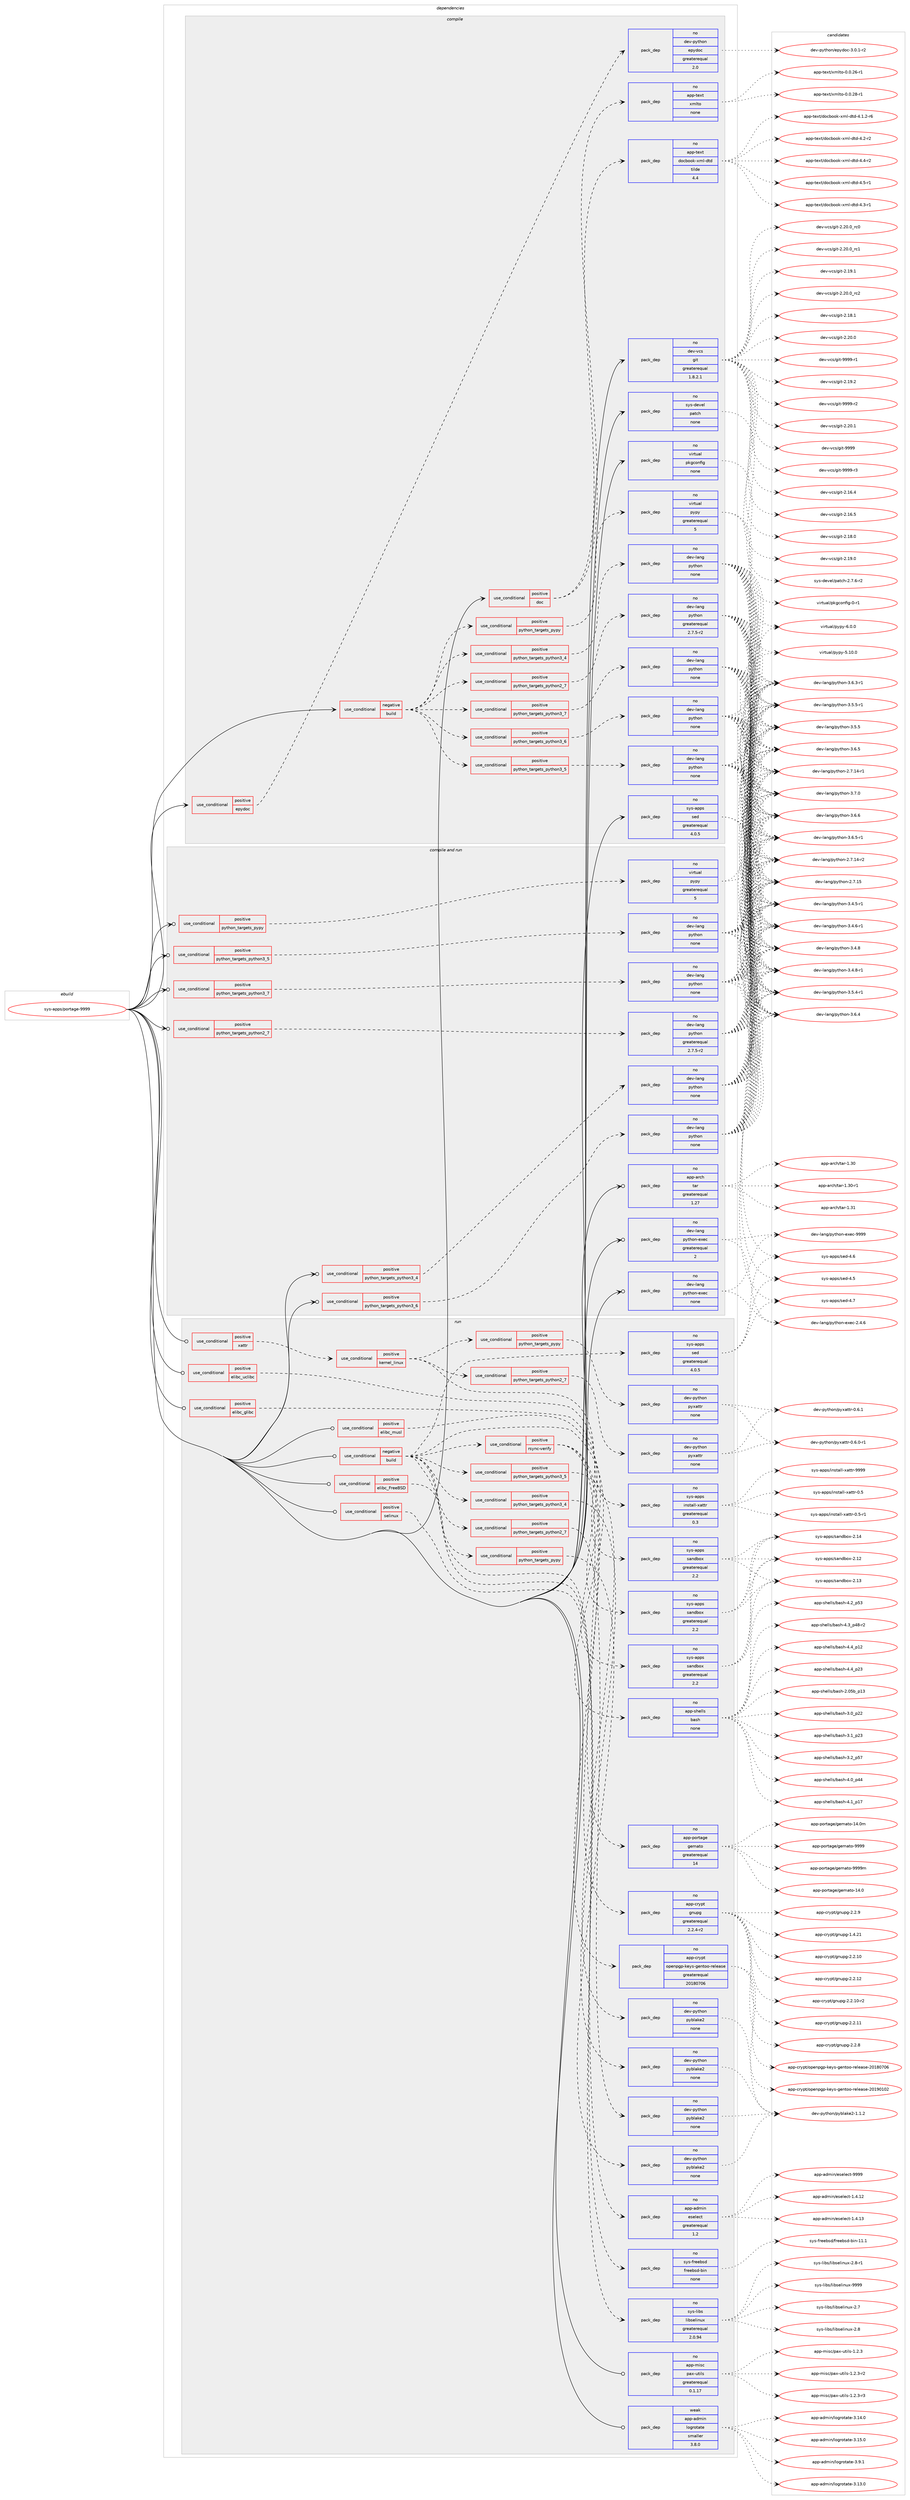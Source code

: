 digraph prolog {

# *************
# Graph options
# *************

newrank=true;
concentrate=true;
compound=true;
graph [rankdir=LR,fontname=Helvetica,fontsize=10,ranksep=1.5];#, ranksep=2.5, nodesep=0.2];
edge  [arrowhead=vee];
node  [fontname=Helvetica,fontsize=10];

# **********
# The ebuild
# **********

subgraph cluster_leftcol {
color=gray;
rank=same;
label=<<i>ebuild</i>>;
id [label="sys-apps/portage-9999", color=red, width=4, href="../sys-apps/portage-9999.svg"];
}

# ****************
# The dependencies
# ****************

subgraph cluster_midcol {
color=gray;
label=<<i>dependencies</i>>;
subgraph cluster_compile {
fillcolor="#eeeeee";
style=filled;
label=<<i>compile</i>>;
subgraph cond1356 {
dependency7837 [label=<<TABLE BORDER="0" CELLBORDER="1" CELLSPACING="0" CELLPADDING="4"><TR><TD ROWSPAN="3" CELLPADDING="10">use_conditional</TD></TR><TR><TD>negative</TD></TR><TR><TD>build</TD></TR></TABLE>>, shape=none, color=red];
subgraph cond1357 {
dependency7838 [label=<<TABLE BORDER="0" CELLBORDER="1" CELLSPACING="0" CELLPADDING="4"><TR><TD ROWSPAN="3" CELLPADDING="10">use_conditional</TD></TR><TR><TD>positive</TD></TR><TR><TD>python_targets_pypy</TD></TR></TABLE>>, shape=none, color=red];
subgraph pack6324 {
dependency7839 [label=<<TABLE BORDER="0" CELLBORDER="1" CELLSPACING="0" CELLPADDING="4" WIDTH="220"><TR><TD ROWSPAN="6" CELLPADDING="30">pack_dep</TD></TR><TR><TD WIDTH="110">no</TD></TR><TR><TD>virtual</TD></TR><TR><TD>pypy</TD></TR><TR><TD>greaterequal</TD></TR><TR><TD>5</TD></TR></TABLE>>, shape=none, color=blue];
}
dependency7838:e -> dependency7839:w [weight=20,style="dashed",arrowhead="vee"];
}
dependency7837:e -> dependency7838:w [weight=20,style="dashed",arrowhead="vee"];
subgraph cond1358 {
dependency7840 [label=<<TABLE BORDER="0" CELLBORDER="1" CELLSPACING="0" CELLPADDING="4"><TR><TD ROWSPAN="3" CELLPADDING="10">use_conditional</TD></TR><TR><TD>positive</TD></TR><TR><TD>python_targets_python2_7</TD></TR></TABLE>>, shape=none, color=red];
subgraph pack6325 {
dependency7841 [label=<<TABLE BORDER="0" CELLBORDER="1" CELLSPACING="0" CELLPADDING="4" WIDTH="220"><TR><TD ROWSPAN="6" CELLPADDING="30">pack_dep</TD></TR><TR><TD WIDTH="110">no</TD></TR><TR><TD>dev-lang</TD></TR><TR><TD>python</TD></TR><TR><TD>greaterequal</TD></TR><TR><TD>2.7.5-r2</TD></TR></TABLE>>, shape=none, color=blue];
}
dependency7840:e -> dependency7841:w [weight=20,style="dashed",arrowhead="vee"];
}
dependency7837:e -> dependency7840:w [weight=20,style="dashed",arrowhead="vee"];
subgraph cond1359 {
dependency7842 [label=<<TABLE BORDER="0" CELLBORDER="1" CELLSPACING="0" CELLPADDING="4"><TR><TD ROWSPAN="3" CELLPADDING="10">use_conditional</TD></TR><TR><TD>positive</TD></TR><TR><TD>python_targets_python3_4</TD></TR></TABLE>>, shape=none, color=red];
subgraph pack6326 {
dependency7843 [label=<<TABLE BORDER="0" CELLBORDER="1" CELLSPACING="0" CELLPADDING="4" WIDTH="220"><TR><TD ROWSPAN="6" CELLPADDING="30">pack_dep</TD></TR><TR><TD WIDTH="110">no</TD></TR><TR><TD>dev-lang</TD></TR><TR><TD>python</TD></TR><TR><TD>none</TD></TR><TR><TD></TD></TR></TABLE>>, shape=none, color=blue];
}
dependency7842:e -> dependency7843:w [weight=20,style="dashed",arrowhead="vee"];
}
dependency7837:e -> dependency7842:w [weight=20,style="dashed",arrowhead="vee"];
subgraph cond1360 {
dependency7844 [label=<<TABLE BORDER="0" CELLBORDER="1" CELLSPACING="0" CELLPADDING="4"><TR><TD ROWSPAN="3" CELLPADDING="10">use_conditional</TD></TR><TR><TD>positive</TD></TR><TR><TD>python_targets_python3_5</TD></TR></TABLE>>, shape=none, color=red];
subgraph pack6327 {
dependency7845 [label=<<TABLE BORDER="0" CELLBORDER="1" CELLSPACING="0" CELLPADDING="4" WIDTH="220"><TR><TD ROWSPAN="6" CELLPADDING="30">pack_dep</TD></TR><TR><TD WIDTH="110">no</TD></TR><TR><TD>dev-lang</TD></TR><TR><TD>python</TD></TR><TR><TD>none</TD></TR><TR><TD></TD></TR></TABLE>>, shape=none, color=blue];
}
dependency7844:e -> dependency7845:w [weight=20,style="dashed",arrowhead="vee"];
}
dependency7837:e -> dependency7844:w [weight=20,style="dashed",arrowhead="vee"];
subgraph cond1361 {
dependency7846 [label=<<TABLE BORDER="0" CELLBORDER="1" CELLSPACING="0" CELLPADDING="4"><TR><TD ROWSPAN="3" CELLPADDING="10">use_conditional</TD></TR><TR><TD>positive</TD></TR><TR><TD>python_targets_python3_6</TD></TR></TABLE>>, shape=none, color=red];
subgraph pack6328 {
dependency7847 [label=<<TABLE BORDER="0" CELLBORDER="1" CELLSPACING="0" CELLPADDING="4" WIDTH="220"><TR><TD ROWSPAN="6" CELLPADDING="30">pack_dep</TD></TR><TR><TD WIDTH="110">no</TD></TR><TR><TD>dev-lang</TD></TR><TR><TD>python</TD></TR><TR><TD>none</TD></TR><TR><TD></TD></TR></TABLE>>, shape=none, color=blue];
}
dependency7846:e -> dependency7847:w [weight=20,style="dashed",arrowhead="vee"];
}
dependency7837:e -> dependency7846:w [weight=20,style="dashed",arrowhead="vee"];
subgraph cond1362 {
dependency7848 [label=<<TABLE BORDER="0" CELLBORDER="1" CELLSPACING="0" CELLPADDING="4"><TR><TD ROWSPAN="3" CELLPADDING="10">use_conditional</TD></TR><TR><TD>positive</TD></TR><TR><TD>python_targets_python3_7</TD></TR></TABLE>>, shape=none, color=red];
subgraph pack6329 {
dependency7849 [label=<<TABLE BORDER="0" CELLBORDER="1" CELLSPACING="0" CELLPADDING="4" WIDTH="220"><TR><TD ROWSPAN="6" CELLPADDING="30">pack_dep</TD></TR><TR><TD WIDTH="110">no</TD></TR><TR><TD>dev-lang</TD></TR><TR><TD>python</TD></TR><TR><TD>none</TD></TR><TR><TD></TD></TR></TABLE>>, shape=none, color=blue];
}
dependency7848:e -> dependency7849:w [weight=20,style="dashed",arrowhead="vee"];
}
dependency7837:e -> dependency7848:w [weight=20,style="dashed",arrowhead="vee"];
}
id:e -> dependency7837:w [weight=20,style="solid",arrowhead="vee"];
subgraph cond1363 {
dependency7850 [label=<<TABLE BORDER="0" CELLBORDER="1" CELLSPACING="0" CELLPADDING="4"><TR><TD ROWSPAN="3" CELLPADDING="10">use_conditional</TD></TR><TR><TD>positive</TD></TR><TR><TD>doc</TD></TR></TABLE>>, shape=none, color=red];
subgraph pack6330 {
dependency7851 [label=<<TABLE BORDER="0" CELLBORDER="1" CELLSPACING="0" CELLPADDING="4" WIDTH="220"><TR><TD ROWSPAN="6" CELLPADDING="30">pack_dep</TD></TR><TR><TD WIDTH="110">no</TD></TR><TR><TD>app-text</TD></TR><TR><TD>xmlto</TD></TR><TR><TD>none</TD></TR><TR><TD></TD></TR></TABLE>>, shape=none, color=blue];
}
dependency7850:e -> dependency7851:w [weight=20,style="dashed",arrowhead="vee"];
subgraph pack6331 {
dependency7852 [label=<<TABLE BORDER="0" CELLBORDER="1" CELLSPACING="0" CELLPADDING="4" WIDTH="220"><TR><TD ROWSPAN="6" CELLPADDING="30">pack_dep</TD></TR><TR><TD WIDTH="110">no</TD></TR><TR><TD>app-text</TD></TR><TR><TD>docbook-xml-dtd</TD></TR><TR><TD>tilde</TD></TR><TR><TD>4.4</TD></TR></TABLE>>, shape=none, color=blue];
}
dependency7850:e -> dependency7852:w [weight=20,style="dashed",arrowhead="vee"];
}
id:e -> dependency7850:w [weight=20,style="solid",arrowhead="vee"];
subgraph cond1364 {
dependency7853 [label=<<TABLE BORDER="0" CELLBORDER="1" CELLSPACING="0" CELLPADDING="4"><TR><TD ROWSPAN="3" CELLPADDING="10">use_conditional</TD></TR><TR><TD>positive</TD></TR><TR><TD>epydoc</TD></TR></TABLE>>, shape=none, color=red];
subgraph pack6332 {
dependency7854 [label=<<TABLE BORDER="0" CELLBORDER="1" CELLSPACING="0" CELLPADDING="4" WIDTH="220"><TR><TD ROWSPAN="6" CELLPADDING="30">pack_dep</TD></TR><TR><TD WIDTH="110">no</TD></TR><TR><TD>dev-python</TD></TR><TR><TD>epydoc</TD></TR><TR><TD>greaterequal</TD></TR><TR><TD>2.0</TD></TR></TABLE>>, shape=none, color=blue];
}
dependency7853:e -> dependency7854:w [weight=20,style="dashed",arrowhead="vee"];
}
id:e -> dependency7853:w [weight=20,style="solid",arrowhead="vee"];
subgraph pack6333 {
dependency7855 [label=<<TABLE BORDER="0" CELLBORDER="1" CELLSPACING="0" CELLPADDING="4" WIDTH="220"><TR><TD ROWSPAN="6" CELLPADDING="30">pack_dep</TD></TR><TR><TD WIDTH="110">no</TD></TR><TR><TD>dev-vcs</TD></TR><TR><TD>git</TD></TR><TR><TD>greaterequal</TD></TR><TR><TD>1.8.2.1</TD></TR></TABLE>>, shape=none, color=blue];
}
id:e -> dependency7855:w [weight=20,style="solid",arrowhead="vee"];
subgraph pack6334 {
dependency7856 [label=<<TABLE BORDER="0" CELLBORDER="1" CELLSPACING="0" CELLPADDING="4" WIDTH="220"><TR><TD ROWSPAN="6" CELLPADDING="30">pack_dep</TD></TR><TR><TD WIDTH="110">no</TD></TR><TR><TD>sys-apps</TD></TR><TR><TD>sed</TD></TR><TR><TD>greaterequal</TD></TR><TR><TD>4.0.5</TD></TR></TABLE>>, shape=none, color=blue];
}
id:e -> dependency7856:w [weight=20,style="solid",arrowhead="vee"];
subgraph pack6335 {
dependency7857 [label=<<TABLE BORDER="0" CELLBORDER="1" CELLSPACING="0" CELLPADDING="4" WIDTH="220"><TR><TD ROWSPAN="6" CELLPADDING="30">pack_dep</TD></TR><TR><TD WIDTH="110">no</TD></TR><TR><TD>sys-devel</TD></TR><TR><TD>patch</TD></TR><TR><TD>none</TD></TR><TR><TD></TD></TR></TABLE>>, shape=none, color=blue];
}
id:e -> dependency7857:w [weight=20,style="solid",arrowhead="vee"];
subgraph pack6336 {
dependency7858 [label=<<TABLE BORDER="0" CELLBORDER="1" CELLSPACING="0" CELLPADDING="4" WIDTH="220"><TR><TD ROWSPAN="6" CELLPADDING="30">pack_dep</TD></TR><TR><TD WIDTH="110">no</TD></TR><TR><TD>virtual</TD></TR><TR><TD>pkgconfig</TD></TR><TR><TD>none</TD></TR><TR><TD></TD></TR></TABLE>>, shape=none, color=blue];
}
id:e -> dependency7858:w [weight=20,style="solid",arrowhead="vee"];
}
subgraph cluster_compileandrun {
fillcolor="#eeeeee";
style=filled;
label=<<i>compile and run</i>>;
subgraph cond1365 {
dependency7859 [label=<<TABLE BORDER="0" CELLBORDER="1" CELLSPACING="0" CELLPADDING="4"><TR><TD ROWSPAN="3" CELLPADDING="10">use_conditional</TD></TR><TR><TD>positive</TD></TR><TR><TD>python_targets_pypy</TD></TR></TABLE>>, shape=none, color=red];
subgraph pack6337 {
dependency7860 [label=<<TABLE BORDER="0" CELLBORDER="1" CELLSPACING="0" CELLPADDING="4" WIDTH="220"><TR><TD ROWSPAN="6" CELLPADDING="30">pack_dep</TD></TR><TR><TD WIDTH="110">no</TD></TR><TR><TD>virtual</TD></TR><TR><TD>pypy</TD></TR><TR><TD>greaterequal</TD></TR><TR><TD>5</TD></TR></TABLE>>, shape=none, color=blue];
}
dependency7859:e -> dependency7860:w [weight=20,style="dashed",arrowhead="vee"];
}
id:e -> dependency7859:w [weight=20,style="solid",arrowhead="odotvee"];
subgraph cond1366 {
dependency7861 [label=<<TABLE BORDER="0" CELLBORDER="1" CELLSPACING="0" CELLPADDING="4"><TR><TD ROWSPAN="3" CELLPADDING="10">use_conditional</TD></TR><TR><TD>positive</TD></TR><TR><TD>python_targets_python2_7</TD></TR></TABLE>>, shape=none, color=red];
subgraph pack6338 {
dependency7862 [label=<<TABLE BORDER="0" CELLBORDER="1" CELLSPACING="0" CELLPADDING="4" WIDTH="220"><TR><TD ROWSPAN="6" CELLPADDING="30">pack_dep</TD></TR><TR><TD WIDTH="110">no</TD></TR><TR><TD>dev-lang</TD></TR><TR><TD>python</TD></TR><TR><TD>greaterequal</TD></TR><TR><TD>2.7.5-r2</TD></TR></TABLE>>, shape=none, color=blue];
}
dependency7861:e -> dependency7862:w [weight=20,style="dashed",arrowhead="vee"];
}
id:e -> dependency7861:w [weight=20,style="solid",arrowhead="odotvee"];
subgraph cond1367 {
dependency7863 [label=<<TABLE BORDER="0" CELLBORDER="1" CELLSPACING="0" CELLPADDING="4"><TR><TD ROWSPAN="3" CELLPADDING="10">use_conditional</TD></TR><TR><TD>positive</TD></TR><TR><TD>python_targets_python3_4</TD></TR></TABLE>>, shape=none, color=red];
subgraph pack6339 {
dependency7864 [label=<<TABLE BORDER="0" CELLBORDER="1" CELLSPACING="0" CELLPADDING="4" WIDTH="220"><TR><TD ROWSPAN="6" CELLPADDING="30">pack_dep</TD></TR><TR><TD WIDTH="110">no</TD></TR><TR><TD>dev-lang</TD></TR><TR><TD>python</TD></TR><TR><TD>none</TD></TR><TR><TD></TD></TR></TABLE>>, shape=none, color=blue];
}
dependency7863:e -> dependency7864:w [weight=20,style="dashed",arrowhead="vee"];
}
id:e -> dependency7863:w [weight=20,style="solid",arrowhead="odotvee"];
subgraph cond1368 {
dependency7865 [label=<<TABLE BORDER="0" CELLBORDER="1" CELLSPACING="0" CELLPADDING="4"><TR><TD ROWSPAN="3" CELLPADDING="10">use_conditional</TD></TR><TR><TD>positive</TD></TR><TR><TD>python_targets_python3_5</TD></TR></TABLE>>, shape=none, color=red];
subgraph pack6340 {
dependency7866 [label=<<TABLE BORDER="0" CELLBORDER="1" CELLSPACING="0" CELLPADDING="4" WIDTH="220"><TR><TD ROWSPAN="6" CELLPADDING="30">pack_dep</TD></TR><TR><TD WIDTH="110">no</TD></TR><TR><TD>dev-lang</TD></TR><TR><TD>python</TD></TR><TR><TD>none</TD></TR><TR><TD></TD></TR></TABLE>>, shape=none, color=blue];
}
dependency7865:e -> dependency7866:w [weight=20,style="dashed",arrowhead="vee"];
}
id:e -> dependency7865:w [weight=20,style="solid",arrowhead="odotvee"];
subgraph cond1369 {
dependency7867 [label=<<TABLE BORDER="0" CELLBORDER="1" CELLSPACING="0" CELLPADDING="4"><TR><TD ROWSPAN="3" CELLPADDING="10">use_conditional</TD></TR><TR><TD>positive</TD></TR><TR><TD>python_targets_python3_6</TD></TR></TABLE>>, shape=none, color=red];
subgraph pack6341 {
dependency7868 [label=<<TABLE BORDER="0" CELLBORDER="1" CELLSPACING="0" CELLPADDING="4" WIDTH="220"><TR><TD ROWSPAN="6" CELLPADDING="30">pack_dep</TD></TR><TR><TD WIDTH="110">no</TD></TR><TR><TD>dev-lang</TD></TR><TR><TD>python</TD></TR><TR><TD>none</TD></TR><TR><TD></TD></TR></TABLE>>, shape=none, color=blue];
}
dependency7867:e -> dependency7868:w [weight=20,style="dashed",arrowhead="vee"];
}
id:e -> dependency7867:w [weight=20,style="solid",arrowhead="odotvee"];
subgraph cond1370 {
dependency7869 [label=<<TABLE BORDER="0" CELLBORDER="1" CELLSPACING="0" CELLPADDING="4"><TR><TD ROWSPAN="3" CELLPADDING="10">use_conditional</TD></TR><TR><TD>positive</TD></TR><TR><TD>python_targets_python3_7</TD></TR></TABLE>>, shape=none, color=red];
subgraph pack6342 {
dependency7870 [label=<<TABLE BORDER="0" CELLBORDER="1" CELLSPACING="0" CELLPADDING="4" WIDTH="220"><TR><TD ROWSPAN="6" CELLPADDING="30">pack_dep</TD></TR><TR><TD WIDTH="110">no</TD></TR><TR><TD>dev-lang</TD></TR><TR><TD>python</TD></TR><TR><TD>none</TD></TR><TR><TD></TD></TR></TABLE>>, shape=none, color=blue];
}
dependency7869:e -> dependency7870:w [weight=20,style="dashed",arrowhead="vee"];
}
id:e -> dependency7869:w [weight=20,style="solid",arrowhead="odotvee"];
subgraph pack6343 {
dependency7871 [label=<<TABLE BORDER="0" CELLBORDER="1" CELLSPACING="0" CELLPADDING="4" WIDTH="220"><TR><TD ROWSPAN="6" CELLPADDING="30">pack_dep</TD></TR><TR><TD WIDTH="110">no</TD></TR><TR><TD>app-arch</TD></TR><TR><TD>tar</TD></TR><TR><TD>greaterequal</TD></TR><TR><TD>1.27</TD></TR></TABLE>>, shape=none, color=blue];
}
id:e -> dependency7871:w [weight=20,style="solid",arrowhead="odotvee"];
subgraph pack6344 {
dependency7872 [label=<<TABLE BORDER="0" CELLBORDER="1" CELLSPACING="0" CELLPADDING="4" WIDTH="220"><TR><TD ROWSPAN="6" CELLPADDING="30">pack_dep</TD></TR><TR><TD WIDTH="110">no</TD></TR><TR><TD>dev-lang</TD></TR><TR><TD>python-exec</TD></TR><TR><TD>greaterequal</TD></TR><TR><TD>2</TD></TR></TABLE>>, shape=none, color=blue];
}
id:e -> dependency7872:w [weight=20,style="solid",arrowhead="odotvee"];
subgraph pack6345 {
dependency7873 [label=<<TABLE BORDER="0" CELLBORDER="1" CELLSPACING="0" CELLPADDING="4" WIDTH="220"><TR><TD ROWSPAN="6" CELLPADDING="30">pack_dep</TD></TR><TR><TD WIDTH="110">no</TD></TR><TR><TD>dev-lang</TD></TR><TR><TD>python-exec</TD></TR><TR><TD>none</TD></TR><TR><TD></TD></TR></TABLE>>, shape=none, color=blue];
}
id:e -> dependency7873:w [weight=20,style="solid",arrowhead="odotvee"];
}
subgraph cluster_run {
fillcolor="#eeeeee";
style=filled;
label=<<i>run</i>>;
subgraph cond1371 {
dependency7874 [label=<<TABLE BORDER="0" CELLBORDER="1" CELLSPACING="0" CELLPADDING="4"><TR><TD ROWSPAN="3" CELLPADDING="10">use_conditional</TD></TR><TR><TD>negative</TD></TR><TR><TD>build</TD></TR></TABLE>>, shape=none, color=red];
subgraph pack6346 {
dependency7875 [label=<<TABLE BORDER="0" CELLBORDER="1" CELLSPACING="0" CELLPADDING="4" WIDTH="220"><TR><TD ROWSPAN="6" CELLPADDING="30">pack_dep</TD></TR><TR><TD WIDTH="110">no</TD></TR><TR><TD>sys-apps</TD></TR><TR><TD>sed</TD></TR><TR><TD>greaterequal</TD></TR><TR><TD>4.0.5</TD></TR></TABLE>>, shape=none, color=blue];
}
dependency7874:e -> dependency7875:w [weight=20,style="dashed",arrowhead="vee"];
subgraph pack6347 {
dependency7876 [label=<<TABLE BORDER="0" CELLBORDER="1" CELLSPACING="0" CELLPADDING="4" WIDTH="220"><TR><TD ROWSPAN="6" CELLPADDING="30">pack_dep</TD></TR><TR><TD WIDTH="110">no</TD></TR><TR><TD>app-shells</TD></TR><TR><TD>bash</TD></TR><TR><TD>none</TD></TR><TR><TD></TD></TR></TABLE>>, shape=none, color=blue];
}
dependency7874:e -> dependency7876:w [weight=20,style="dashed",arrowhead="vee"];
subgraph pack6348 {
dependency7877 [label=<<TABLE BORDER="0" CELLBORDER="1" CELLSPACING="0" CELLPADDING="4" WIDTH="220"><TR><TD ROWSPAN="6" CELLPADDING="30">pack_dep</TD></TR><TR><TD WIDTH="110">no</TD></TR><TR><TD>app-admin</TD></TR><TR><TD>eselect</TD></TR><TR><TD>greaterequal</TD></TR><TR><TD>1.2</TD></TR></TABLE>>, shape=none, color=blue];
}
dependency7874:e -> dependency7877:w [weight=20,style="dashed",arrowhead="vee"];
subgraph cond1372 {
dependency7878 [label=<<TABLE BORDER="0" CELLBORDER="1" CELLSPACING="0" CELLPADDING="4"><TR><TD ROWSPAN="3" CELLPADDING="10">use_conditional</TD></TR><TR><TD>positive</TD></TR><TR><TD>python_targets_pypy</TD></TR></TABLE>>, shape=none, color=red];
subgraph pack6349 {
dependency7879 [label=<<TABLE BORDER="0" CELLBORDER="1" CELLSPACING="0" CELLPADDING="4" WIDTH="220"><TR><TD ROWSPAN="6" CELLPADDING="30">pack_dep</TD></TR><TR><TD WIDTH="110">no</TD></TR><TR><TD>dev-python</TD></TR><TR><TD>pyblake2</TD></TR><TR><TD>none</TD></TR><TR><TD></TD></TR></TABLE>>, shape=none, color=blue];
}
dependency7878:e -> dependency7879:w [weight=20,style="dashed",arrowhead="vee"];
}
dependency7874:e -> dependency7878:w [weight=20,style="dashed",arrowhead="vee"];
subgraph cond1373 {
dependency7880 [label=<<TABLE BORDER="0" CELLBORDER="1" CELLSPACING="0" CELLPADDING="4"><TR><TD ROWSPAN="3" CELLPADDING="10">use_conditional</TD></TR><TR><TD>positive</TD></TR><TR><TD>python_targets_python2_7</TD></TR></TABLE>>, shape=none, color=red];
subgraph pack6350 {
dependency7881 [label=<<TABLE BORDER="0" CELLBORDER="1" CELLSPACING="0" CELLPADDING="4" WIDTH="220"><TR><TD ROWSPAN="6" CELLPADDING="30">pack_dep</TD></TR><TR><TD WIDTH="110">no</TD></TR><TR><TD>dev-python</TD></TR><TR><TD>pyblake2</TD></TR><TR><TD>none</TD></TR><TR><TD></TD></TR></TABLE>>, shape=none, color=blue];
}
dependency7880:e -> dependency7881:w [weight=20,style="dashed",arrowhead="vee"];
}
dependency7874:e -> dependency7880:w [weight=20,style="dashed",arrowhead="vee"];
subgraph cond1374 {
dependency7882 [label=<<TABLE BORDER="0" CELLBORDER="1" CELLSPACING="0" CELLPADDING="4"><TR><TD ROWSPAN="3" CELLPADDING="10">use_conditional</TD></TR><TR><TD>positive</TD></TR><TR><TD>python_targets_python3_4</TD></TR></TABLE>>, shape=none, color=red];
subgraph pack6351 {
dependency7883 [label=<<TABLE BORDER="0" CELLBORDER="1" CELLSPACING="0" CELLPADDING="4" WIDTH="220"><TR><TD ROWSPAN="6" CELLPADDING="30">pack_dep</TD></TR><TR><TD WIDTH="110">no</TD></TR><TR><TD>dev-python</TD></TR><TR><TD>pyblake2</TD></TR><TR><TD>none</TD></TR><TR><TD></TD></TR></TABLE>>, shape=none, color=blue];
}
dependency7882:e -> dependency7883:w [weight=20,style="dashed",arrowhead="vee"];
}
dependency7874:e -> dependency7882:w [weight=20,style="dashed",arrowhead="vee"];
subgraph cond1375 {
dependency7884 [label=<<TABLE BORDER="0" CELLBORDER="1" CELLSPACING="0" CELLPADDING="4"><TR><TD ROWSPAN="3" CELLPADDING="10">use_conditional</TD></TR><TR><TD>positive</TD></TR><TR><TD>python_targets_python3_5</TD></TR></TABLE>>, shape=none, color=red];
subgraph pack6352 {
dependency7885 [label=<<TABLE BORDER="0" CELLBORDER="1" CELLSPACING="0" CELLPADDING="4" WIDTH="220"><TR><TD ROWSPAN="6" CELLPADDING="30">pack_dep</TD></TR><TR><TD WIDTH="110">no</TD></TR><TR><TD>dev-python</TD></TR><TR><TD>pyblake2</TD></TR><TR><TD>none</TD></TR><TR><TD></TD></TR></TABLE>>, shape=none, color=blue];
}
dependency7884:e -> dependency7885:w [weight=20,style="dashed",arrowhead="vee"];
}
dependency7874:e -> dependency7884:w [weight=20,style="dashed",arrowhead="vee"];
subgraph cond1376 {
dependency7886 [label=<<TABLE BORDER="0" CELLBORDER="1" CELLSPACING="0" CELLPADDING="4"><TR><TD ROWSPAN="3" CELLPADDING="10">use_conditional</TD></TR><TR><TD>positive</TD></TR><TR><TD>rsync-verify</TD></TR></TABLE>>, shape=none, color=red];
subgraph pack6353 {
dependency7887 [label=<<TABLE BORDER="0" CELLBORDER="1" CELLSPACING="0" CELLPADDING="4" WIDTH="220"><TR><TD ROWSPAN="6" CELLPADDING="30">pack_dep</TD></TR><TR><TD WIDTH="110">no</TD></TR><TR><TD>app-portage</TD></TR><TR><TD>gemato</TD></TR><TR><TD>greaterequal</TD></TR><TR><TD>14</TD></TR></TABLE>>, shape=none, color=blue];
}
dependency7886:e -> dependency7887:w [weight=20,style="dashed",arrowhead="vee"];
subgraph pack6354 {
dependency7888 [label=<<TABLE BORDER="0" CELLBORDER="1" CELLSPACING="0" CELLPADDING="4" WIDTH="220"><TR><TD ROWSPAN="6" CELLPADDING="30">pack_dep</TD></TR><TR><TD WIDTH="110">no</TD></TR><TR><TD>app-crypt</TD></TR><TR><TD>openpgp-keys-gentoo-release</TD></TR><TR><TD>greaterequal</TD></TR><TR><TD>20180706</TD></TR></TABLE>>, shape=none, color=blue];
}
dependency7886:e -> dependency7888:w [weight=20,style="dashed",arrowhead="vee"];
subgraph pack6355 {
dependency7889 [label=<<TABLE BORDER="0" CELLBORDER="1" CELLSPACING="0" CELLPADDING="4" WIDTH="220"><TR><TD ROWSPAN="6" CELLPADDING="30">pack_dep</TD></TR><TR><TD WIDTH="110">no</TD></TR><TR><TD>app-crypt</TD></TR><TR><TD>gnupg</TD></TR><TR><TD>greaterequal</TD></TR><TR><TD>2.2.4-r2</TD></TR></TABLE>>, shape=none, color=blue];
}
dependency7886:e -> dependency7889:w [weight=20,style="dashed",arrowhead="vee"];
}
dependency7874:e -> dependency7886:w [weight=20,style="dashed",arrowhead="vee"];
}
id:e -> dependency7874:w [weight=20,style="solid",arrowhead="odot"];
subgraph cond1377 {
dependency7890 [label=<<TABLE BORDER="0" CELLBORDER="1" CELLSPACING="0" CELLPADDING="4"><TR><TD ROWSPAN="3" CELLPADDING="10">use_conditional</TD></TR><TR><TD>positive</TD></TR><TR><TD>elibc_FreeBSD</TD></TR></TABLE>>, shape=none, color=red];
subgraph pack6356 {
dependency7891 [label=<<TABLE BORDER="0" CELLBORDER="1" CELLSPACING="0" CELLPADDING="4" WIDTH="220"><TR><TD ROWSPAN="6" CELLPADDING="30">pack_dep</TD></TR><TR><TD WIDTH="110">no</TD></TR><TR><TD>sys-freebsd</TD></TR><TR><TD>freebsd-bin</TD></TR><TR><TD>none</TD></TR><TR><TD></TD></TR></TABLE>>, shape=none, color=blue];
}
dependency7890:e -> dependency7891:w [weight=20,style="dashed",arrowhead="vee"];
}
id:e -> dependency7890:w [weight=20,style="solid",arrowhead="odot"];
subgraph cond1378 {
dependency7892 [label=<<TABLE BORDER="0" CELLBORDER="1" CELLSPACING="0" CELLPADDING="4"><TR><TD ROWSPAN="3" CELLPADDING="10">use_conditional</TD></TR><TR><TD>positive</TD></TR><TR><TD>elibc_glibc</TD></TR></TABLE>>, shape=none, color=red];
subgraph pack6357 {
dependency7893 [label=<<TABLE BORDER="0" CELLBORDER="1" CELLSPACING="0" CELLPADDING="4" WIDTH="220"><TR><TD ROWSPAN="6" CELLPADDING="30">pack_dep</TD></TR><TR><TD WIDTH="110">no</TD></TR><TR><TD>sys-apps</TD></TR><TR><TD>sandbox</TD></TR><TR><TD>greaterequal</TD></TR><TR><TD>2.2</TD></TR></TABLE>>, shape=none, color=blue];
}
dependency7892:e -> dependency7893:w [weight=20,style="dashed",arrowhead="vee"];
}
id:e -> dependency7892:w [weight=20,style="solid",arrowhead="odot"];
subgraph cond1379 {
dependency7894 [label=<<TABLE BORDER="0" CELLBORDER="1" CELLSPACING="0" CELLPADDING="4"><TR><TD ROWSPAN="3" CELLPADDING="10">use_conditional</TD></TR><TR><TD>positive</TD></TR><TR><TD>elibc_musl</TD></TR></TABLE>>, shape=none, color=red];
subgraph pack6358 {
dependency7895 [label=<<TABLE BORDER="0" CELLBORDER="1" CELLSPACING="0" CELLPADDING="4" WIDTH="220"><TR><TD ROWSPAN="6" CELLPADDING="30">pack_dep</TD></TR><TR><TD WIDTH="110">no</TD></TR><TR><TD>sys-apps</TD></TR><TR><TD>sandbox</TD></TR><TR><TD>greaterequal</TD></TR><TR><TD>2.2</TD></TR></TABLE>>, shape=none, color=blue];
}
dependency7894:e -> dependency7895:w [weight=20,style="dashed",arrowhead="vee"];
}
id:e -> dependency7894:w [weight=20,style="solid",arrowhead="odot"];
subgraph cond1380 {
dependency7896 [label=<<TABLE BORDER="0" CELLBORDER="1" CELLSPACING="0" CELLPADDING="4"><TR><TD ROWSPAN="3" CELLPADDING="10">use_conditional</TD></TR><TR><TD>positive</TD></TR><TR><TD>elibc_uclibc</TD></TR></TABLE>>, shape=none, color=red];
subgraph pack6359 {
dependency7897 [label=<<TABLE BORDER="0" CELLBORDER="1" CELLSPACING="0" CELLPADDING="4" WIDTH="220"><TR><TD ROWSPAN="6" CELLPADDING="30">pack_dep</TD></TR><TR><TD WIDTH="110">no</TD></TR><TR><TD>sys-apps</TD></TR><TR><TD>sandbox</TD></TR><TR><TD>greaterequal</TD></TR><TR><TD>2.2</TD></TR></TABLE>>, shape=none, color=blue];
}
dependency7896:e -> dependency7897:w [weight=20,style="dashed",arrowhead="vee"];
}
id:e -> dependency7896:w [weight=20,style="solid",arrowhead="odot"];
subgraph cond1381 {
dependency7898 [label=<<TABLE BORDER="0" CELLBORDER="1" CELLSPACING="0" CELLPADDING="4"><TR><TD ROWSPAN="3" CELLPADDING="10">use_conditional</TD></TR><TR><TD>positive</TD></TR><TR><TD>selinux</TD></TR></TABLE>>, shape=none, color=red];
subgraph pack6360 {
dependency7899 [label=<<TABLE BORDER="0" CELLBORDER="1" CELLSPACING="0" CELLPADDING="4" WIDTH="220"><TR><TD ROWSPAN="6" CELLPADDING="30">pack_dep</TD></TR><TR><TD WIDTH="110">no</TD></TR><TR><TD>sys-libs</TD></TR><TR><TD>libselinux</TD></TR><TR><TD>greaterequal</TD></TR><TR><TD>2.0.94</TD></TR></TABLE>>, shape=none, color=blue];
}
dependency7898:e -> dependency7899:w [weight=20,style="dashed",arrowhead="vee"];
}
id:e -> dependency7898:w [weight=20,style="solid",arrowhead="odot"];
subgraph cond1382 {
dependency7900 [label=<<TABLE BORDER="0" CELLBORDER="1" CELLSPACING="0" CELLPADDING="4"><TR><TD ROWSPAN="3" CELLPADDING="10">use_conditional</TD></TR><TR><TD>positive</TD></TR><TR><TD>xattr</TD></TR></TABLE>>, shape=none, color=red];
subgraph cond1383 {
dependency7901 [label=<<TABLE BORDER="0" CELLBORDER="1" CELLSPACING="0" CELLPADDING="4"><TR><TD ROWSPAN="3" CELLPADDING="10">use_conditional</TD></TR><TR><TD>positive</TD></TR><TR><TD>kernel_linux</TD></TR></TABLE>>, shape=none, color=red];
subgraph pack6361 {
dependency7902 [label=<<TABLE BORDER="0" CELLBORDER="1" CELLSPACING="0" CELLPADDING="4" WIDTH="220"><TR><TD ROWSPAN="6" CELLPADDING="30">pack_dep</TD></TR><TR><TD WIDTH="110">no</TD></TR><TR><TD>sys-apps</TD></TR><TR><TD>install-xattr</TD></TR><TR><TD>greaterequal</TD></TR><TR><TD>0.3</TD></TR></TABLE>>, shape=none, color=blue];
}
dependency7901:e -> dependency7902:w [weight=20,style="dashed",arrowhead="vee"];
subgraph cond1384 {
dependency7903 [label=<<TABLE BORDER="0" CELLBORDER="1" CELLSPACING="0" CELLPADDING="4"><TR><TD ROWSPAN="3" CELLPADDING="10">use_conditional</TD></TR><TR><TD>positive</TD></TR><TR><TD>python_targets_pypy</TD></TR></TABLE>>, shape=none, color=red];
subgraph pack6362 {
dependency7904 [label=<<TABLE BORDER="0" CELLBORDER="1" CELLSPACING="0" CELLPADDING="4" WIDTH="220"><TR><TD ROWSPAN="6" CELLPADDING="30">pack_dep</TD></TR><TR><TD WIDTH="110">no</TD></TR><TR><TD>dev-python</TD></TR><TR><TD>pyxattr</TD></TR><TR><TD>none</TD></TR><TR><TD></TD></TR></TABLE>>, shape=none, color=blue];
}
dependency7903:e -> dependency7904:w [weight=20,style="dashed",arrowhead="vee"];
}
dependency7901:e -> dependency7903:w [weight=20,style="dashed",arrowhead="vee"];
subgraph cond1385 {
dependency7905 [label=<<TABLE BORDER="0" CELLBORDER="1" CELLSPACING="0" CELLPADDING="4"><TR><TD ROWSPAN="3" CELLPADDING="10">use_conditional</TD></TR><TR><TD>positive</TD></TR><TR><TD>python_targets_python2_7</TD></TR></TABLE>>, shape=none, color=red];
subgraph pack6363 {
dependency7906 [label=<<TABLE BORDER="0" CELLBORDER="1" CELLSPACING="0" CELLPADDING="4" WIDTH="220"><TR><TD ROWSPAN="6" CELLPADDING="30">pack_dep</TD></TR><TR><TD WIDTH="110">no</TD></TR><TR><TD>dev-python</TD></TR><TR><TD>pyxattr</TD></TR><TR><TD>none</TD></TR><TR><TD></TD></TR></TABLE>>, shape=none, color=blue];
}
dependency7905:e -> dependency7906:w [weight=20,style="dashed",arrowhead="vee"];
}
dependency7901:e -> dependency7905:w [weight=20,style="dashed",arrowhead="vee"];
}
dependency7900:e -> dependency7901:w [weight=20,style="dashed",arrowhead="vee"];
}
id:e -> dependency7900:w [weight=20,style="solid",arrowhead="odot"];
subgraph pack6364 {
dependency7907 [label=<<TABLE BORDER="0" CELLBORDER="1" CELLSPACING="0" CELLPADDING="4" WIDTH="220"><TR><TD ROWSPAN="6" CELLPADDING="30">pack_dep</TD></TR><TR><TD WIDTH="110">no</TD></TR><TR><TD>app-misc</TD></TR><TR><TD>pax-utils</TD></TR><TR><TD>greaterequal</TD></TR><TR><TD>0.1.17</TD></TR></TABLE>>, shape=none, color=blue];
}
id:e -> dependency7907:w [weight=20,style="solid",arrowhead="odot"];
subgraph pack6365 {
dependency7908 [label=<<TABLE BORDER="0" CELLBORDER="1" CELLSPACING="0" CELLPADDING="4" WIDTH="220"><TR><TD ROWSPAN="6" CELLPADDING="30">pack_dep</TD></TR><TR><TD WIDTH="110">weak</TD></TR><TR><TD>app-admin</TD></TR><TR><TD>logrotate</TD></TR><TR><TD>smaller</TD></TR><TR><TD>3.8.0</TD></TR></TABLE>>, shape=none, color=blue];
}
id:e -> dependency7908:w [weight=20,style="solid",arrowhead="odot"];
}
}

# **************
# The candidates
# **************

subgraph cluster_choices {
rank=same;
color=gray;
label=<<i>candidates</i>>;

subgraph choice6324 {
color=black;
nodesep=1;
choice118105114116117971084711212111212145534649484648 [label="virtual/pypy-5.10.0", color=red, width=4,href="../virtual/pypy-5.10.0.svg"];
choice1181051141161179710847112121112121455446484648 [label="virtual/pypy-6.0.0", color=red, width=4,href="../virtual/pypy-6.0.0.svg"];
dependency7839:e -> choice118105114116117971084711212111212145534649484648:w [style=dotted,weight="100"];
dependency7839:e -> choice1181051141161179710847112121112121455446484648:w [style=dotted,weight="100"];
}
subgraph choice6325 {
color=black;
nodesep=1;
choice100101118451089711010347112121116104111110455046554649524511449 [label="dev-lang/python-2.7.14-r1", color=red, width=4,href="../dev-lang/python-2.7.14-r1.svg"];
choice100101118451089711010347112121116104111110455046554649524511450 [label="dev-lang/python-2.7.14-r2", color=red, width=4,href="../dev-lang/python-2.7.14-r2.svg"];
choice10010111845108971101034711212111610411111045504655464953 [label="dev-lang/python-2.7.15", color=red, width=4,href="../dev-lang/python-2.7.15.svg"];
choice1001011184510897110103471121211161041111104551465246534511449 [label="dev-lang/python-3.4.5-r1", color=red, width=4,href="../dev-lang/python-3.4.5-r1.svg"];
choice1001011184510897110103471121211161041111104551465246544511449 [label="dev-lang/python-3.4.6-r1", color=red, width=4,href="../dev-lang/python-3.4.6-r1.svg"];
choice100101118451089711010347112121116104111110455146524656 [label="dev-lang/python-3.4.8", color=red, width=4,href="../dev-lang/python-3.4.8.svg"];
choice1001011184510897110103471121211161041111104551465246564511449 [label="dev-lang/python-3.4.8-r1", color=red, width=4,href="../dev-lang/python-3.4.8-r1.svg"];
choice1001011184510897110103471121211161041111104551465346524511449 [label="dev-lang/python-3.5.4-r1", color=red, width=4,href="../dev-lang/python-3.5.4-r1.svg"];
choice100101118451089711010347112121116104111110455146534653 [label="dev-lang/python-3.5.5", color=red, width=4,href="../dev-lang/python-3.5.5.svg"];
choice1001011184510897110103471121211161041111104551465346534511449 [label="dev-lang/python-3.5.5-r1", color=red, width=4,href="../dev-lang/python-3.5.5-r1.svg"];
choice1001011184510897110103471121211161041111104551465446514511449 [label="dev-lang/python-3.6.3-r1", color=red, width=4,href="../dev-lang/python-3.6.3-r1.svg"];
choice100101118451089711010347112121116104111110455146544652 [label="dev-lang/python-3.6.4", color=red, width=4,href="../dev-lang/python-3.6.4.svg"];
choice100101118451089711010347112121116104111110455146544653 [label="dev-lang/python-3.6.5", color=red, width=4,href="../dev-lang/python-3.6.5.svg"];
choice1001011184510897110103471121211161041111104551465446534511449 [label="dev-lang/python-3.6.5-r1", color=red, width=4,href="../dev-lang/python-3.6.5-r1.svg"];
choice100101118451089711010347112121116104111110455146544654 [label="dev-lang/python-3.6.6", color=red, width=4,href="../dev-lang/python-3.6.6.svg"];
choice100101118451089711010347112121116104111110455146554648 [label="dev-lang/python-3.7.0", color=red, width=4,href="../dev-lang/python-3.7.0.svg"];
dependency7841:e -> choice100101118451089711010347112121116104111110455046554649524511449:w [style=dotted,weight="100"];
dependency7841:e -> choice100101118451089711010347112121116104111110455046554649524511450:w [style=dotted,weight="100"];
dependency7841:e -> choice10010111845108971101034711212111610411111045504655464953:w [style=dotted,weight="100"];
dependency7841:e -> choice1001011184510897110103471121211161041111104551465246534511449:w [style=dotted,weight="100"];
dependency7841:e -> choice1001011184510897110103471121211161041111104551465246544511449:w [style=dotted,weight="100"];
dependency7841:e -> choice100101118451089711010347112121116104111110455146524656:w [style=dotted,weight="100"];
dependency7841:e -> choice1001011184510897110103471121211161041111104551465246564511449:w [style=dotted,weight="100"];
dependency7841:e -> choice1001011184510897110103471121211161041111104551465346524511449:w [style=dotted,weight="100"];
dependency7841:e -> choice100101118451089711010347112121116104111110455146534653:w [style=dotted,weight="100"];
dependency7841:e -> choice1001011184510897110103471121211161041111104551465346534511449:w [style=dotted,weight="100"];
dependency7841:e -> choice1001011184510897110103471121211161041111104551465446514511449:w [style=dotted,weight="100"];
dependency7841:e -> choice100101118451089711010347112121116104111110455146544652:w [style=dotted,weight="100"];
dependency7841:e -> choice100101118451089711010347112121116104111110455146544653:w [style=dotted,weight="100"];
dependency7841:e -> choice1001011184510897110103471121211161041111104551465446534511449:w [style=dotted,weight="100"];
dependency7841:e -> choice100101118451089711010347112121116104111110455146544654:w [style=dotted,weight="100"];
dependency7841:e -> choice100101118451089711010347112121116104111110455146554648:w [style=dotted,weight="100"];
}
subgraph choice6326 {
color=black;
nodesep=1;
choice100101118451089711010347112121116104111110455046554649524511449 [label="dev-lang/python-2.7.14-r1", color=red, width=4,href="../dev-lang/python-2.7.14-r1.svg"];
choice100101118451089711010347112121116104111110455046554649524511450 [label="dev-lang/python-2.7.14-r2", color=red, width=4,href="../dev-lang/python-2.7.14-r2.svg"];
choice10010111845108971101034711212111610411111045504655464953 [label="dev-lang/python-2.7.15", color=red, width=4,href="../dev-lang/python-2.7.15.svg"];
choice1001011184510897110103471121211161041111104551465246534511449 [label="dev-lang/python-3.4.5-r1", color=red, width=4,href="../dev-lang/python-3.4.5-r1.svg"];
choice1001011184510897110103471121211161041111104551465246544511449 [label="dev-lang/python-3.4.6-r1", color=red, width=4,href="../dev-lang/python-3.4.6-r1.svg"];
choice100101118451089711010347112121116104111110455146524656 [label="dev-lang/python-3.4.8", color=red, width=4,href="../dev-lang/python-3.4.8.svg"];
choice1001011184510897110103471121211161041111104551465246564511449 [label="dev-lang/python-3.4.8-r1", color=red, width=4,href="../dev-lang/python-3.4.8-r1.svg"];
choice1001011184510897110103471121211161041111104551465346524511449 [label="dev-lang/python-3.5.4-r1", color=red, width=4,href="../dev-lang/python-3.5.4-r1.svg"];
choice100101118451089711010347112121116104111110455146534653 [label="dev-lang/python-3.5.5", color=red, width=4,href="../dev-lang/python-3.5.5.svg"];
choice1001011184510897110103471121211161041111104551465346534511449 [label="dev-lang/python-3.5.5-r1", color=red, width=4,href="../dev-lang/python-3.5.5-r1.svg"];
choice1001011184510897110103471121211161041111104551465446514511449 [label="dev-lang/python-3.6.3-r1", color=red, width=4,href="../dev-lang/python-3.6.3-r1.svg"];
choice100101118451089711010347112121116104111110455146544652 [label="dev-lang/python-3.6.4", color=red, width=4,href="../dev-lang/python-3.6.4.svg"];
choice100101118451089711010347112121116104111110455146544653 [label="dev-lang/python-3.6.5", color=red, width=4,href="../dev-lang/python-3.6.5.svg"];
choice1001011184510897110103471121211161041111104551465446534511449 [label="dev-lang/python-3.6.5-r1", color=red, width=4,href="../dev-lang/python-3.6.5-r1.svg"];
choice100101118451089711010347112121116104111110455146544654 [label="dev-lang/python-3.6.6", color=red, width=4,href="../dev-lang/python-3.6.6.svg"];
choice100101118451089711010347112121116104111110455146554648 [label="dev-lang/python-3.7.0", color=red, width=4,href="../dev-lang/python-3.7.0.svg"];
dependency7843:e -> choice100101118451089711010347112121116104111110455046554649524511449:w [style=dotted,weight="100"];
dependency7843:e -> choice100101118451089711010347112121116104111110455046554649524511450:w [style=dotted,weight="100"];
dependency7843:e -> choice10010111845108971101034711212111610411111045504655464953:w [style=dotted,weight="100"];
dependency7843:e -> choice1001011184510897110103471121211161041111104551465246534511449:w [style=dotted,weight="100"];
dependency7843:e -> choice1001011184510897110103471121211161041111104551465246544511449:w [style=dotted,weight="100"];
dependency7843:e -> choice100101118451089711010347112121116104111110455146524656:w [style=dotted,weight="100"];
dependency7843:e -> choice1001011184510897110103471121211161041111104551465246564511449:w [style=dotted,weight="100"];
dependency7843:e -> choice1001011184510897110103471121211161041111104551465346524511449:w [style=dotted,weight="100"];
dependency7843:e -> choice100101118451089711010347112121116104111110455146534653:w [style=dotted,weight="100"];
dependency7843:e -> choice1001011184510897110103471121211161041111104551465346534511449:w [style=dotted,weight="100"];
dependency7843:e -> choice1001011184510897110103471121211161041111104551465446514511449:w [style=dotted,weight="100"];
dependency7843:e -> choice100101118451089711010347112121116104111110455146544652:w [style=dotted,weight="100"];
dependency7843:e -> choice100101118451089711010347112121116104111110455146544653:w [style=dotted,weight="100"];
dependency7843:e -> choice1001011184510897110103471121211161041111104551465446534511449:w [style=dotted,weight="100"];
dependency7843:e -> choice100101118451089711010347112121116104111110455146544654:w [style=dotted,weight="100"];
dependency7843:e -> choice100101118451089711010347112121116104111110455146554648:w [style=dotted,weight="100"];
}
subgraph choice6327 {
color=black;
nodesep=1;
choice100101118451089711010347112121116104111110455046554649524511449 [label="dev-lang/python-2.7.14-r1", color=red, width=4,href="../dev-lang/python-2.7.14-r1.svg"];
choice100101118451089711010347112121116104111110455046554649524511450 [label="dev-lang/python-2.7.14-r2", color=red, width=4,href="../dev-lang/python-2.7.14-r2.svg"];
choice10010111845108971101034711212111610411111045504655464953 [label="dev-lang/python-2.7.15", color=red, width=4,href="../dev-lang/python-2.7.15.svg"];
choice1001011184510897110103471121211161041111104551465246534511449 [label="dev-lang/python-3.4.5-r1", color=red, width=4,href="../dev-lang/python-3.4.5-r1.svg"];
choice1001011184510897110103471121211161041111104551465246544511449 [label="dev-lang/python-3.4.6-r1", color=red, width=4,href="../dev-lang/python-3.4.6-r1.svg"];
choice100101118451089711010347112121116104111110455146524656 [label="dev-lang/python-3.4.8", color=red, width=4,href="../dev-lang/python-3.4.8.svg"];
choice1001011184510897110103471121211161041111104551465246564511449 [label="dev-lang/python-3.4.8-r1", color=red, width=4,href="../dev-lang/python-3.4.8-r1.svg"];
choice1001011184510897110103471121211161041111104551465346524511449 [label="dev-lang/python-3.5.4-r1", color=red, width=4,href="../dev-lang/python-3.5.4-r1.svg"];
choice100101118451089711010347112121116104111110455146534653 [label="dev-lang/python-3.5.5", color=red, width=4,href="../dev-lang/python-3.5.5.svg"];
choice1001011184510897110103471121211161041111104551465346534511449 [label="dev-lang/python-3.5.5-r1", color=red, width=4,href="../dev-lang/python-3.5.5-r1.svg"];
choice1001011184510897110103471121211161041111104551465446514511449 [label="dev-lang/python-3.6.3-r1", color=red, width=4,href="../dev-lang/python-3.6.3-r1.svg"];
choice100101118451089711010347112121116104111110455146544652 [label="dev-lang/python-3.6.4", color=red, width=4,href="../dev-lang/python-3.6.4.svg"];
choice100101118451089711010347112121116104111110455146544653 [label="dev-lang/python-3.6.5", color=red, width=4,href="../dev-lang/python-3.6.5.svg"];
choice1001011184510897110103471121211161041111104551465446534511449 [label="dev-lang/python-3.6.5-r1", color=red, width=4,href="../dev-lang/python-3.6.5-r1.svg"];
choice100101118451089711010347112121116104111110455146544654 [label="dev-lang/python-3.6.6", color=red, width=4,href="../dev-lang/python-3.6.6.svg"];
choice100101118451089711010347112121116104111110455146554648 [label="dev-lang/python-3.7.0", color=red, width=4,href="../dev-lang/python-3.7.0.svg"];
dependency7845:e -> choice100101118451089711010347112121116104111110455046554649524511449:w [style=dotted,weight="100"];
dependency7845:e -> choice100101118451089711010347112121116104111110455046554649524511450:w [style=dotted,weight="100"];
dependency7845:e -> choice10010111845108971101034711212111610411111045504655464953:w [style=dotted,weight="100"];
dependency7845:e -> choice1001011184510897110103471121211161041111104551465246534511449:w [style=dotted,weight="100"];
dependency7845:e -> choice1001011184510897110103471121211161041111104551465246544511449:w [style=dotted,weight="100"];
dependency7845:e -> choice100101118451089711010347112121116104111110455146524656:w [style=dotted,weight="100"];
dependency7845:e -> choice1001011184510897110103471121211161041111104551465246564511449:w [style=dotted,weight="100"];
dependency7845:e -> choice1001011184510897110103471121211161041111104551465346524511449:w [style=dotted,weight="100"];
dependency7845:e -> choice100101118451089711010347112121116104111110455146534653:w [style=dotted,weight="100"];
dependency7845:e -> choice1001011184510897110103471121211161041111104551465346534511449:w [style=dotted,weight="100"];
dependency7845:e -> choice1001011184510897110103471121211161041111104551465446514511449:w [style=dotted,weight="100"];
dependency7845:e -> choice100101118451089711010347112121116104111110455146544652:w [style=dotted,weight="100"];
dependency7845:e -> choice100101118451089711010347112121116104111110455146544653:w [style=dotted,weight="100"];
dependency7845:e -> choice1001011184510897110103471121211161041111104551465446534511449:w [style=dotted,weight="100"];
dependency7845:e -> choice100101118451089711010347112121116104111110455146544654:w [style=dotted,weight="100"];
dependency7845:e -> choice100101118451089711010347112121116104111110455146554648:w [style=dotted,weight="100"];
}
subgraph choice6328 {
color=black;
nodesep=1;
choice100101118451089711010347112121116104111110455046554649524511449 [label="dev-lang/python-2.7.14-r1", color=red, width=4,href="../dev-lang/python-2.7.14-r1.svg"];
choice100101118451089711010347112121116104111110455046554649524511450 [label="dev-lang/python-2.7.14-r2", color=red, width=4,href="../dev-lang/python-2.7.14-r2.svg"];
choice10010111845108971101034711212111610411111045504655464953 [label="dev-lang/python-2.7.15", color=red, width=4,href="../dev-lang/python-2.7.15.svg"];
choice1001011184510897110103471121211161041111104551465246534511449 [label="dev-lang/python-3.4.5-r1", color=red, width=4,href="../dev-lang/python-3.4.5-r1.svg"];
choice1001011184510897110103471121211161041111104551465246544511449 [label="dev-lang/python-3.4.6-r1", color=red, width=4,href="../dev-lang/python-3.4.6-r1.svg"];
choice100101118451089711010347112121116104111110455146524656 [label="dev-lang/python-3.4.8", color=red, width=4,href="../dev-lang/python-3.4.8.svg"];
choice1001011184510897110103471121211161041111104551465246564511449 [label="dev-lang/python-3.4.8-r1", color=red, width=4,href="../dev-lang/python-3.4.8-r1.svg"];
choice1001011184510897110103471121211161041111104551465346524511449 [label="dev-lang/python-3.5.4-r1", color=red, width=4,href="../dev-lang/python-3.5.4-r1.svg"];
choice100101118451089711010347112121116104111110455146534653 [label="dev-lang/python-3.5.5", color=red, width=4,href="../dev-lang/python-3.5.5.svg"];
choice1001011184510897110103471121211161041111104551465346534511449 [label="dev-lang/python-3.5.5-r1", color=red, width=4,href="../dev-lang/python-3.5.5-r1.svg"];
choice1001011184510897110103471121211161041111104551465446514511449 [label="dev-lang/python-3.6.3-r1", color=red, width=4,href="../dev-lang/python-3.6.3-r1.svg"];
choice100101118451089711010347112121116104111110455146544652 [label="dev-lang/python-3.6.4", color=red, width=4,href="../dev-lang/python-3.6.4.svg"];
choice100101118451089711010347112121116104111110455146544653 [label="dev-lang/python-3.6.5", color=red, width=4,href="../dev-lang/python-3.6.5.svg"];
choice1001011184510897110103471121211161041111104551465446534511449 [label="dev-lang/python-3.6.5-r1", color=red, width=4,href="../dev-lang/python-3.6.5-r1.svg"];
choice100101118451089711010347112121116104111110455146544654 [label="dev-lang/python-3.6.6", color=red, width=4,href="../dev-lang/python-3.6.6.svg"];
choice100101118451089711010347112121116104111110455146554648 [label="dev-lang/python-3.7.0", color=red, width=4,href="../dev-lang/python-3.7.0.svg"];
dependency7847:e -> choice100101118451089711010347112121116104111110455046554649524511449:w [style=dotted,weight="100"];
dependency7847:e -> choice100101118451089711010347112121116104111110455046554649524511450:w [style=dotted,weight="100"];
dependency7847:e -> choice10010111845108971101034711212111610411111045504655464953:w [style=dotted,weight="100"];
dependency7847:e -> choice1001011184510897110103471121211161041111104551465246534511449:w [style=dotted,weight="100"];
dependency7847:e -> choice1001011184510897110103471121211161041111104551465246544511449:w [style=dotted,weight="100"];
dependency7847:e -> choice100101118451089711010347112121116104111110455146524656:w [style=dotted,weight="100"];
dependency7847:e -> choice1001011184510897110103471121211161041111104551465246564511449:w [style=dotted,weight="100"];
dependency7847:e -> choice1001011184510897110103471121211161041111104551465346524511449:w [style=dotted,weight="100"];
dependency7847:e -> choice100101118451089711010347112121116104111110455146534653:w [style=dotted,weight="100"];
dependency7847:e -> choice1001011184510897110103471121211161041111104551465346534511449:w [style=dotted,weight="100"];
dependency7847:e -> choice1001011184510897110103471121211161041111104551465446514511449:w [style=dotted,weight="100"];
dependency7847:e -> choice100101118451089711010347112121116104111110455146544652:w [style=dotted,weight="100"];
dependency7847:e -> choice100101118451089711010347112121116104111110455146544653:w [style=dotted,weight="100"];
dependency7847:e -> choice1001011184510897110103471121211161041111104551465446534511449:w [style=dotted,weight="100"];
dependency7847:e -> choice100101118451089711010347112121116104111110455146544654:w [style=dotted,weight="100"];
dependency7847:e -> choice100101118451089711010347112121116104111110455146554648:w [style=dotted,weight="100"];
}
subgraph choice6329 {
color=black;
nodesep=1;
choice100101118451089711010347112121116104111110455046554649524511449 [label="dev-lang/python-2.7.14-r1", color=red, width=4,href="../dev-lang/python-2.7.14-r1.svg"];
choice100101118451089711010347112121116104111110455046554649524511450 [label="dev-lang/python-2.7.14-r2", color=red, width=4,href="../dev-lang/python-2.7.14-r2.svg"];
choice10010111845108971101034711212111610411111045504655464953 [label="dev-lang/python-2.7.15", color=red, width=4,href="../dev-lang/python-2.7.15.svg"];
choice1001011184510897110103471121211161041111104551465246534511449 [label="dev-lang/python-3.4.5-r1", color=red, width=4,href="../dev-lang/python-3.4.5-r1.svg"];
choice1001011184510897110103471121211161041111104551465246544511449 [label="dev-lang/python-3.4.6-r1", color=red, width=4,href="../dev-lang/python-3.4.6-r1.svg"];
choice100101118451089711010347112121116104111110455146524656 [label="dev-lang/python-3.4.8", color=red, width=4,href="../dev-lang/python-3.4.8.svg"];
choice1001011184510897110103471121211161041111104551465246564511449 [label="dev-lang/python-3.4.8-r1", color=red, width=4,href="../dev-lang/python-3.4.8-r1.svg"];
choice1001011184510897110103471121211161041111104551465346524511449 [label="dev-lang/python-3.5.4-r1", color=red, width=4,href="../dev-lang/python-3.5.4-r1.svg"];
choice100101118451089711010347112121116104111110455146534653 [label="dev-lang/python-3.5.5", color=red, width=4,href="../dev-lang/python-3.5.5.svg"];
choice1001011184510897110103471121211161041111104551465346534511449 [label="dev-lang/python-3.5.5-r1", color=red, width=4,href="../dev-lang/python-3.5.5-r1.svg"];
choice1001011184510897110103471121211161041111104551465446514511449 [label="dev-lang/python-3.6.3-r1", color=red, width=4,href="../dev-lang/python-3.6.3-r1.svg"];
choice100101118451089711010347112121116104111110455146544652 [label="dev-lang/python-3.6.4", color=red, width=4,href="../dev-lang/python-3.6.4.svg"];
choice100101118451089711010347112121116104111110455146544653 [label="dev-lang/python-3.6.5", color=red, width=4,href="../dev-lang/python-3.6.5.svg"];
choice1001011184510897110103471121211161041111104551465446534511449 [label="dev-lang/python-3.6.5-r1", color=red, width=4,href="../dev-lang/python-3.6.5-r1.svg"];
choice100101118451089711010347112121116104111110455146544654 [label="dev-lang/python-3.6.6", color=red, width=4,href="../dev-lang/python-3.6.6.svg"];
choice100101118451089711010347112121116104111110455146554648 [label="dev-lang/python-3.7.0", color=red, width=4,href="../dev-lang/python-3.7.0.svg"];
dependency7849:e -> choice100101118451089711010347112121116104111110455046554649524511449:w [style=dotted,weight="100"];
dependency7849:e -> choice100101118451089711010347112121116104111110455046554649524511450:w [style=dotted,weight="100"];
dependency7849:e -> choice10010111845108971101034711212111610411111045504655464953:w [style=dotted,weight="100"];
dependency7849:e -> choice1001011184510897110103471121211161041111104551465246534511449:w [style=dotted,weight="100"];
dependency7849:e -> choice1001011184510897110103471121211161041111104551465246544511449:w [style=dotted,weight="100"];
dependency7849:e -> choice100101118451089711010347112121116104111110455146524656:w [style=dotted,weight="100"];
dependency7849:e -> choice1001011184510897110103471121211161041111104551465246564511449:w [style=dotted,weight="100"];
dependency7849:e -> choice1001011184510897110103471121211161041111104551465346524511449:w [style=dotted,weight="100"];
dependency7849:e -> choice100101118451089711010347112121116104111110455146534653:w [style=dotted,weight="100"];
dependency7849:e -> choice1001011184510897110103471121211161041111104551465346534511449:w [style=dotted,weight="100"];
dependency7849:e -> choice1001011184510897110103471121211161041111104551465446514511449:w [style=dotted,weight="100"];
dependency7849:e -> choice100101118451089711010347112121116104111110455146544652:w [style=dotted,weight="100"];
dependency7849:e -> choice100101118451089711010347112121116104111110455146544653:w [style=dotted,weight="100"];
dependency7849:e -> choice1001011184510897110103471121211161041111104551465446534511449:w [style=dotted,weight="100"];
dependency7849:e -> choice100101118451089711010347112121116104111110455146544654:w [style=dotted,weight="100"];
dependency7849:e -> choice100101118451089711010347112121116104111110455146554648:w [style=dotted,weight="100"];
}
subgraph choice6330 {
color=black;
nodesep=1;
choice971121124511610112011647120109108116111454846484650544511449 [label="app-text/xmlto-0.0.26-r1", color=red, width=4,href="../app-text/xmlto-0.0.26-r1.svg"];
choice971121124511610112011647120109108116111454846484650564511449 [label="app-text/xmlto-0.0.28-r1", color=red, width=4,href="../app-text/xmlto-0.0.28-r1.svg"];
dependency7851:e -> choice971121124511610112011647120109108116111454846484650544511449:w [style=dotted,weight="100"];
dependency7851:e -> choice971121124511610112011647120109108116111454846484650564511449:w [style=dotted,weight="100"];
}
subgraph choice6331 {
color=black;
nodesep=1;
choice971121124511610112011647100111999811111110745120109108451001161004552464946504511454 [label="app-text/docbook-xml-dtd-4.1.2-r6", color=red, width=4,href="../app-text/docbook-xml-dtd-4.1.2-r6.svg"];
choice97112112451161011201164710011199981111111074512010910845100116100455246504511450 [label="app-text/docbook-xml-dtd-4.2-r2", color=red, width=4,href="../app-text/docbook-xml-dtd-4.2-r2.svg"];
choice97112112451161011201164710011199981111111074512010910845100116100455246514511449 [label="app-text/docbook-xml-dtd-4.3-r1", color=red, width=4,href="../app-text/docbook-xml-dtd-4.3-r1.svg"];
choice97112112451161011201164710011199981111111074512010910845100116100455246524511450 [label="app-text/docbook-xml-dtd-4.4-r2", color=red, width=4,href="../app-text/docbook-xml-dtd-4.4-r2.svg"];
choice97112112451161011201164710011199981111111074512010910845100116100455246534511449 [label="app-text/docbook-xml-dtd-4.5-r1", color=red, width=4,href="../app-text/docbook-xml-dtd-4.5-r1.svg"];
dependency7852:e -> choice971121124511610112011647100111999811111110745120109108451001161004552464946504511454:w [style=dotted,weight="100"];
dependency7852:e -> choice97112112451161011201164710011199981111111074512010910845100116100455246504511450:w [style=dotted,weight="100"];
dependency7852:e -> choice97112112451161011201164710011199981111111074512010910845100116100455246514511449:w [style=dotted,weight="100"];
dependency7852:e -> choice97112112451161011201164710011199981111111074512010910845100116100455246524511450:w [style=dotted,weight="100"];
dependency7852:e -> choice97112112451161011201164710011199981111111074512010910845100116100455246534511449:w [style=dotted,weight="100"];
}
subgraph choice6332 {
color=black;
nodesep=1;
choice1001011184511212111610411111047101112121100111994551464846494511450 [label="dev-python/epydoc-3.0.1-r2", color=red, width=4,href="../dev-python/epydoc-3.0.1-r2.svg"];
dependency7854:e -> choice1001011184511212111610411111047101112121100111994551464846494511450:w [style=dotted,weight="100"];
}
subgraph choice6333 {
color=black;
nodesep=1;
choice10010111845118991154710310511645504649544652 [label="dev-vcs/git-2.16.4", color=red, width=4,href="../dev-vcs/git-2.16.4.svg"];
choice10010111845118991154710310511645504649544653 [label="dev-vcs/git-2.16.5", color=red, width=4,href="../dev-vcs/git-2.16.5.svg"];
choice10010111845118991154710310511645504649564648 [label="dev-vcs/git-2.18.0", color=red, width=4,href="../dev-vcs/git-2.18.0.svg"];
choice10010111845118991154710310511645504649574648 [label="dev-vcs/git-2.19.0", color=red, width=4,href="../dev-vcs/git-2.19.0.svg"];
choice10010111845118991154710310511645504650484648951149948 [label="dev-vcs/git-2.20.0_rc0", color=red, width=4,href="../dev-vcs/git-2.20.0_rc0.svg"];
choice10010111845118991154710310511645504650484648951149949 [label="dev-vcs/git-2.20.0_rc1", color=red, width=4,href="../dev-vcs/git-2.20.0_rc1.svg"];
choice10010111845118991154710310511645504649574649 [label="dev-vcs/git-2.19.1", color=red, width=4,href="../dev-vcs/git-2.19.1.svg"];
choice10010111845118991154710310511645504650484648951149950 [label="dev-vcs/git-2.20.0_rc2", color=red, width=4,href="../dev-vcs/git-2.20.0_rc2.svg"];
choice10010111845118991154710310511645504649564649 [label="dev-vcs/git-2.18.1", color=red, width=4,href="../dev-vcs/git-2.18.1.svg"];
choice10010111845118991154710310511645504649574650 [label="dev-vcs/git-2.19.2", color=red, width=4,href="../dev-vcs/git-2.19.2.svg"];
choice10010111845118991154710310511645504650484648 [label="dev-vcs/git-2.20.0", color=red, width=4,href="../dev-vcs/git-2.20.0.svg"];
choice10010111845118991154710310511645504650484649 [label="dev-vcs/git-2.20.1", color=red, width=4,href="../dev-vcs/git-2.20.1.svg"];
choice1001011184511899115471031051164557575757 [label="dev-vcs/git-9999", color=red, width=4,href="../dev-vcs/git-9999.svg"];
choice10010111845118991154710310511645575757574511449 [label="dev-vcs/git-9999-r1", color=red, width=4,href="../dev-vcs/git-9999-r1.svg"];
choice10010111845118991154710310511645575757574511450 [label="dev-vcs/git-9999-r2", color=red, width=4,href="../dev-vcs/git-9999-r2.svg"];
choice10010111845118991154710310511645575757574511451 [label="dev-vcs/git-9999-r3", color=red, width=4,href="../dev-vcs/git-9999-r3.svg"];
dependency7855:e -> choice10010111845118991154710310511645504649544652:w [style=dotted,weight="100"];
dependency7855:e -> choice10010111845118991154710310511645504649544653:w [style=dotted,weight="100"];
dependency7855:e -> choice10010111845118991154710310511645504649564648:w [style=dotted,weight="100"];
dependency7855:e -> choice10010111845118991154710310511645504649574648:w [style=dotted,weight="100"];
dependency7855:e -> choice10010111845118991154710310511645504650484648951149948:w [style=dotted,weight="100"];
dependency7855:e -> choice10010111845118991154710310511645504650484648951149949:w [style=dotted,weight="100"];
dependency7855:e -> choice10010111845118991154710310511645504649574649:w [style=dotted,weight="100"];
dependency7855:e -> choice10010111845118991154710310511645504650484648951149950:w [style=dotted,weight="100"];
dependency7855:e -> choice10010111845118991154710310511645504649564649:w [style=dotted,weight="100"];
dependency7855:e -> choice10010111845118991154710310511645504649574650:w [style=dotted,weight="100"];
dependency7855:e -> choice10010111845118991154710310511645504650484648:w [style=dotted,weight="100"];
dependency7855:e -> choice10010111845118991154710310511645504650484649:w [style=dotted,weight="100"];
dependency7855:e -> choice1001011184511899115471031051164557575757:w [style=dotted,weight="100"];
dependency7855:e -> choice10010111845118991154710310511645575757574511449:w [style=dotted,weight="100"];
dependency7855:e -> choice10010111845118991154710310511645575757574511450:w [style=dotted,weight="100"];
dependency7855:e -> choice10010111845118991154710310511645575757574511451:w [style=dotted,weight="100"];
}
subgraph choice6334 {
color=black;
nodesep=1;
choice11512111545971121121154711510110045524654 [label="sys-apps/sed-4.6", color=red, width=4,href="../sys-apps/sed-4.6.svg"];
choice11512111545971121121154711510110045524653 [label="sys-apps/sed-4.5", color=red, width=4,href="../sys-apps/sed-4.5.svg"];
choice11512111545971121121154711510110045524655 [label="sys-apps/sed-4.7", color=red, width=4,href="../sys-apps/sed-4.7.svg"];
dependency7856:e -> choice11512111545971121121154711510110045524654:w [style=dotted,weight="100"];
dependency7856:e -> choice11512111545971121121154711510110045524653:w [style=dotted,weight="100"];
dependency7856:e -> choice11512111545971121121154711510110045524655:w [style=dotted,weight="100"];
}
subgraph choice6335 {
color=black;
nodesep=1;
choice115121115451001011181011084711297116991044550465546544511450 [label="sys-devel/patch-2.7.6-r2", color=red, width=4,href="../sys-devel/patch-2.7.6-r2.svg"];
dependency7857:e -> choice115121115451001011181011084711297116991044550465546544511450:w [style=dotted,weight="100"];
}
subgraph choice6336 {
color=black;
nodesep=1;
choice11810511411611797108471121071039911111010210510345484511449 [label="virtual/pkgconfig-0-r1", color=red, width=4,href="../virtual/pkgconfig-0-r1.svg"];
dependency7858:e -> choice11810511411611797108471121071039911111010210510345484511449:w [style=dotted,weight="100"];
}
subgraph choice6337 {
color=black;
nodesep=1;
choice118105114116117971084711212111212145534649484648 [label="virtual/pypy-5.10.0", color=red, width=4,href="../virtual/pypy-5.10.0.svg"];
choice1181051141161179710847112121112121455446484648 [label="virtual/pypy-6.0.0", color=red, width=4,href="../virtual/pypy-6.0.0.svg"];
dependency7860:e -> choice118105114116117971084711212111212145534649484648:w [style=dotted,weight="100"];
dependency7860:e -> choice1181051141161179710847112121112121455446484648:w [style=dotted,weight="100"];
}
subgraph choice6338 {
color=black;
nodesep=1;
choice100101118451089711010347112121116104111110455046554649524511449 [label="dev-lang/python-2.7.14-r1", color=red, width=4,href="../dev-lang/python-2.7.14-r1.svg"];
choice100101118451089711010347112121116104111110455046554649524511450 [label="dev-lang/python-2.7.14-r2", color=red, width=4,href="../dev-lang/python-2.7.14-r2.svg"];
choice10010111845108971101034711212111610411111045504655464953 [label="dev-lang/python-2.7.15", color=red, width=4,href="../dev-lang/python-2.7.15.svg"];
choice1001011184510897110103471121211161041111104551465246534511449 [label="dev-lang/python-3.4.5-r1", color=red, width=4,href="../dev-lang/python-3.4.5-r1.svg"];
choice1001011184510897110103471121211161041111104551465246544511449 [label="dev-lang/python-3.4.6-r1", color=red, width=4,href="../dev-lang/python-3.4.6-r1.svg"];
choice100101118451089711010347112121116104111110455146524656 [label="dev-lang/python-3.4.8", color=red, width=4,href="../dev-lang/python-3.4.8.svg"];
choice1001011184510897110103471121211161041111104551465246564511449 [label="dev-lang/python-3.4.8-r1", color=red, width=4,href="../dev-lang/python-3.4.8-r1.svg"];
choice1001011184510897110103471121211161041111104551465346524511449 [label="dev-lang/python-3.5.4-r1", color=red, width=4,href="../dev-lang/python-3.5.4-r1.svg"];
choice100101118451089711010347112121116104111110455146534653 [label="dev-lang/python-3.5.5", color=red, width=4,href="../dev-lang/python-3.5.5.svg"];
choice1001011184510897110103471121211161041111104551465346534511449 [label="dev-lang/python-3.5.5-r1", color=red, width=4,href="../dev-lang/python-3.5.5-r1.svg"];
choice1001011184510897110103471121211161041111104551465446514511449 [label="dev-lang/python-3.6.3-r1", color=red, width=4,href="../dev-lang/python-3.6.3-r1.svg"];
choice100101118451089711010347112121116104111110455146544652 [label="dev-lang/python-3.6.4", color=red, width=4,href="../dev-lang/python-3.6.4.svg"];
choice100101118451089711010347112121116104111110455146544653 [label="dev-lang/python-3.6.5", color=red, width=4,href="../dev-lang/python-3.6.5.svg"];
choice1001011184510897110103471121211161041111104551465446534511449 [label="dev-lang/python-3.6.5-r1", color=red, width=4,href="../dev-lang/python-3.6.5-r1.svg"];
choice100101118451089711010347112121116104111110455146544654 [label="dev-lang/python-3.6.6", color=red, width=4,href="../dev-lang/python-3.6.6.svg"];
choice100101118451089711010347112121116104111110455146554648 [label="dev-lang/python-3.7.0", color=red, width=4,href="../dev-lang/python-3.7.0.svg"];
dependency7862:e -> choice100101118451089711010347112121116104111110455046554649524511449:w [style=dotted,weight="100"];
dependency7862:e -> choice100101118451089711010347112121116104111110455046554649524511450:w [style=dotted,weight="100"];
dependency7862:e -> choice10010111845108971101034711212111610411111045504655464953:w [style=dotted,weight="100"];
dependency7862:e -> choice1001011184510897110103471121211161041111104551465246534511449:w [style=dotted,weight="100"];
dependency7862:e -> choice1001011184510897110103471121211161041111104551465246544511449:w [style=dotted,weight="100"];
dependency7862:e -> choice100101118451089711010347112121116104111110455146524656:w [style=dotted,weight="100"];
dependency7862:e -> choice1001011184510897110103471121211161041111104551465246564511449:w [style=dotted,weight="100"];
dependency7862:e -> choice1001011184510897110103471121211161041111104551465346524511449:w [style=dotted,weight="100"];
dependency7862:e -> choice100101118451089711010347112121116104111110455146534653:w [style=dotted,weight="100"];
dependency7862:e -> choice1001011184510897110103471121211161041111104551465346534511449:w [style=dotted,weight="100"];
dependency7862:e -> choice1001011184510897110103471121211161041111104551465446514511449:w [style=dotted,weight="100"];
dependency7862:e -> choice100101118451089711010347112121116104111110455146544652:w [style=dotted,weight="100"];
dependency7862:e -> choice100101118451089711010347112121116104111110455146544653:w [style=dotted,weight="100"];
dependency7862:e -> choice1001011184510897110103471121211161041111104551465446534511449:w [style=dotted,weight="100"];
dependency7862:e -> choice100101118451089711010347112121116104111110455146544654:w [style=dotted,weight="100"];
dependency7862:e -> choice100101118451089711010347112121116104111110455146554648:w [style=dotted,weight="100"];
}
subgraph choice6339 {
color=black;
nodesep=1;
choice100101118451089711010347112121116104111110455046554649524511449 [label="dev-lang/python-2.7.14-r1", color=red, width=4,href="../dev-lang/python-2.7.14-r1.svg"];
choice100101118451089711010347112121116104111110455046554649524511450 [label="dev-lang/python-2.7.14-r2", color=red, width=4,href="../dev-lang/python-2.7.14-r2.svg"];
choice10010111845108971101034711212111610411111045504655464953 [label="dev-lang/python-2.7.15", color=red, width=4,href="../dev-lang/python-2.7.15.svg"];
choice1001011184510897110103471121211161041111104551465246534511449 [label="dev-lang/python-3.4.5-r1", color=red, width=4,href="../dev-lang/python-3.4.5-r1.svg"];
choice1001011184510897110103471121211161041111104551465246544511449 [label="dev-lang/python-3.4.6-r1", color=red, width=4,href="../dev-lang/python-3.4.6-r1.svg"];
choice100101118451089711010347112121116104111110455146524656 [label="dev-lang/python-3.4.8", color=red, width=4,href="../dev-lang/python-3.4.8.svg"];
choice1001011184510897110103471121211161041111104551465246564511449 [label="dev-lang/python-3.4.8-r1", color=red, width=4,href="../dev-lang/python-3.4.8-r1.svg"];
choice1001011184510897110103471121211161041111104551465346524511449 [label="dev-lang/python-3.5.4-r1", color=red, width=4,href="../dev-lang/python-3.5.4-r1.svg"];
choice100101118451089711010347112121116104111110455146534653 [label="dev-lang/python-3.5.5", color=red, width=4,href="../dev-lang/python-3.5.5.svg"];
choice1001011184510897110103471121211161041111104551465346534511449 [label="dev-lang/python-3.5.5-r1", color=red, width=4,href="../dev-lang/python-3.5.5-r1.svg"];
choice1001011184510897110103471121211161041111104551465446514511449 [label="dev-lang/python-3.6.3-r1", color=red, width=4,href="../dev-lang/python-3.6.3-r1.svg"];
choice100101118451089711010347112121116104111110455146544652 [label="dev-lang/python-3.6.4", color=red, width=4,href="../dev-lang/python-3.6.4.svg"];
choice100101118451089711010347112121116104111110455146544653 [label="dev-lang/python-3.6.5", color=red, width=4,href="../dev-lang/python-3.6.5.svg"];
choice1001011184510897110103471121211161041111104551465446534511449 [label="dev-lang/python-3.6.5-r1", color=red, width=4,href="../dev-lang/python-3.6.5-r1.svg"];
choice100101118451089711010347112121116104111110455146544654 [label="dev-lang/python-3.6.6", color=red, width=4,href="../dev-lang/python-3.6.6.svg"];
choice100101118451089711010347112121116104111110455146554648 [label="dev-lang/python-3.7.0", color=red, width=4,href="../dev-lang/python-3.7.0.svg"];
dependency7864:e -> choice100101118451089711010347112121116104111110455046554649524511449:w [style=dotted,weight="100"];
dependency7864:e -> choice100101118451089711010347112121116104111110455046554649524511450:w [style=dotted,weight="100"];
dependency7864:e -> choice10010111845108971101034711212111610411111045504655464953:w [style=dotted,weight="100"];
dependency7864:e -> choice1001011184510897110103471121211161041111104551465246534511449:w [style=dotted,weight="100"];
dependency7864:e -> choice1001011184510897110103471121211161041111104551465246544511449:w [style=dotted,weight="100"];
dependency7864:e -> choice100101118451089711010347112121116104111110455146524656:w [style=dotted,weight="100"];
dependency7864:e -> choice1001011184510897110103471121211161041111104551465246564511449:w [style=dotted,weight="100"];
dependency7864:e -> choice1001011184510897110103471121211161041111104551465346524511449:w [style=dotted,weight="100"];
dependency7864:e -> choice100101118451089711010347112121116104111110455146534653:w [style=dotted,weight="100"];
dependency7864:e -> choice1001011184510897110103471121211161041111104551465346534511449:w [style=dotted,weight="100"];
dependency7864:e -> choice1001011184510897110103471121211161041111104551465446514511449:w [style=dotted,weight="100"];
dependency7864:e -> choice100101118451089711010347112121116104111110455146544652:w [style=dotted,weight="100"];
dependency7864:e -> choice100101118451089711010347112121116104111110455146544653:w [style=dotted,weight="100"];
dependency7864:e -> choice1001011184510897110103471121211161041111104551465446534511449:w [style=dotted,weight="100"];
dependency7864:e -> choice100101118451089711010347112121116104111110455146544654:w [style=dotted,weight="100"];
dependency7864:e -> choice100101118451089711010347112121116104111110455146554648:w [style=dotted,weight="100"];
}
subgraph choice6340 {
color=black;
nodesep=1;
choice100101118451089711010347112121116104111110455046554649524511449 [label="dev-lang/python-2.7.14-r1", color=red, width=4,href="../dev-lang/python-2.7.14-r1.svg"];
choice100101118451089711010347112121116104111110455046554649524511450 [label="dev-lang/python-2.7.14-r2", color=red, width=4,href="../dev-lang/python-2.7.14-r2.svg"];
choice10010111845108971101034711212111610411111045504655464953 [label="dev-lang/python-2.7.15", color=red, width=4,href="../dev-lang/python-2.7.15.svg"];
choice1001011184510897110103471121211161041111104551465246534511449 [label="dev-lang/python-3.4.5-r1", color=red, width=4,href="../dev-lang/python-3.4.5-r1.svg"];
choice1001011184510897110103471121211161041111104551465246544511449 [label="dev-lang/python-3.4.6-r1", color=red, width=4,href="../dev-lang/python-3.4.6-r1.svg"];
choice100101118451089711010347112121116104111110455146524656 [label="dev-lang/python-3.4.8", color=red, width=4,href="../dev-lang/python-3.4.8.svg"];
choice1001011184510897110103471121211161041111104551465246564511449 [label="dev-lang/python-3.4.8-r1", color=red, width=4,href="../dev-lang/python-3.4.8-r1.svg"];
choice1001011184510897110103471121211161041111104551465346524511449 [label="dev-lang/python-3.5.4-r1", color=red, width=4,href="../dev-lang/python-3.5.4-r1.svg"];
choice100101118451089711010347112121116104111110455146534653 [label="dev-lang/python-3.5.5", color=red, width=4,href="../dev-lang/python-3.5.5.svg"];
choice1001011184510897110103471121211161041111104551465346534511449 [label="dev-lang/python-3.5.5-r1", color=red, width=4,href="../dev-lang/python-3.5.5-r1.svg"];
choice1001011184510897110103471121211161041111104551465446514511449 [label="dev-lang/python-3.6.3-r1", color=red, width=4,href="../dev-lang/python-3.6.3-r1.svg"];
choice100101118451089711010347112121116104111110455146544652 [label="dev-lang/python-3.6.4", color=red, width=4,href="../dev-lang/python-3.6.4.svg"];
choice100101118451089711010347112121116104111110455146544653 [label="dev-lang/python-3.6.5", color=red, width=4,href="../dev-lang/python-3.6.5.svg"];
choice1001011184510897110103471121211161041111104551465446534511449 [label="dev-lang/python-3.6.5-r1", color=red, width=4,href="../dev-lang/python-3.6.5-r1.svg"];
choice100101118451089711010347112121116104111110455146544654 [label="dev-lang/python-3.6.6", color=red, width=4,href="../dev-lang/python-3.6.6.svg"];
choice100101118451089711010347112121116104111110455146554648 [label="dev-lang/python-3.7.0", color=red, width=4,href="../dev-lang/python-3.7.0.svg"];
dependency7866:e -> choice100101118451089711010347112121116104111110455046554649524511449:w [style=dotted,weight="100"];
dependency7866:e -> choice100101118451089711010347112121116104111110455046554649524511450:w [style=dotted,weight="100"];
dependency7866:e -> choice10010111845108971101034711212111610411111045504655464953:w [style=dotted,weight="100"];
dependency7866:e -> choice1001011184510897110103471121211161041111104551465246534511449:w [style=dotted,weight="100"];
dependency7866:e -> choice1001011184510897110103471121211161041111104551465246544511449:w [style=dotted,weight="100"];
dependency7866:e -> choice100101118451089711010347112121116104111110455146524656:w [style=dotted,weight="100"];
dependency7866:e -> choice1001011184510897110103471121211161041111104551465246564511449:w [style=dotted,weight="100"];
dependency7866:e -> choice1001011184510897110103471121211161041111104551465346524511449:w [style=dotted,weight="100"];
dependency7866:e -> choice100101118451089711010347112121116104111110455146534653:w [style=dotted,weight="100"];
dependency7866:e -> choice1001011184510897110103471121211161041111104551465346534511449:w [style=dotted,weight="100"];
dependency7866:e -> choice1001011184510897110103471121211161041111104551465446514511449:w [style=dotted,weight="100"];
dependency7866:e -> choice100101118451089711010347112121116104111110455146544652:w [style=dotted,weight="100"];
dependency7866:e -> choice100101118451089711010347112121116104111110455146544653:w [style=dotted,weight="100"];
dependency7866:e -> choice1001011184510897110103471121211161041111104551465446534511449:w [style=dotted,weight="100"];
dependency7866:e -> choice100101118451089711010347112121116104111110455146544654:w [style=dotted,weight="100"];
dependency7866:e -> choice100101118451089711010347112121116104111110455146554648:w [style=dotted,weight="100"];
}
subgraph choice6341 {
color=black;
nodesep=1;
choice100101118451089711010347112121116104111110455046554649524511449 [label="dev-lang/python-2.7.14-r1", color=red, width=4,href="../dev-lang/python-2.7.14-r1.svg"];
choice100101118451089711010347112121116104111110455046554649524511450 [label="dev-lang/python-2.7.14-r2", color=red, width=4,href="../dev-lang/python-2.7.14-r2.svg"];
choice10010111845108971101034711212111610411111045504655464953 [label="dev-lang/python-2.7.15", color=red, width=4,href="../dev-lang/python-2.7.15.svg"];
choice1001011184510897110103471121211161041111104551465246534511449 [label="dev-lang/python-3.4.5-r1", color=red, width=4,href="../dev-lang/python-3.4.5-r1.svg"];
choice1001011184510897110103471121211161041111104551465246544511449 [label="dev-lang/python-3.4.6-r1", color=red, width=4,href="../dev-lang/python-3.4.6-r1.svg"];
choice100101118451089711010347112121116104111110455146524656 [label="dev-lang/python-3.4.8", color=red, width=4,href="../dev-lang/python-3.4.8.svg"];
choice1001011184510897110103471121211161041111104551465246564511449 [label="dev-lang/python-3.4.8-r1", color=red, width=4,href="../dev-lang/python-3.4.8-r1.svg"];
choice1001011184510897110103471121211161041111104551465346524511449 [label="dev-lang/python-3.5.4-r1", color=red, width=4,href="../dev-lang/python-3.5.4-r1.svg"];
choice100101118451089711010347112121116104111110455146534653 [label="dev-lang/python-3.5.5", color=red, width=4,href="../dev-lang/python-3.5.5.svg"];
choice1001011184510897110103471121211161041111104551465346534511449 [label="dev-lang/python-3.5.5-r1", color=red, width=4,href="../dev-lang/python-3.5.5-r1.svg"];
choice1001011184510897110103471121211161041111104551465446514511449 [label="dev-lang/python-3.6.3-r1", color=red, width=4,href="../dev-lang/python-3.6.3-r1.svg"];
choice100101118451089711010347112121116104111110455146544652 [label="dev-lang/python-3.6.4", color=red, width=4,href="../dev-lang/python-3.6.4.svg"];
choice100101118451089711010347112121116104111110455146544653 [label="dev-lang/python-3.6.5", color=red, width=4,href="../dev-lang/python-3.6.5.svg"];
choice1001011184510897110103471121211161041111104551465446534511449 [label="dev-lang/python-3.6.5-r1", color=red, width=4,href="../dev-lang/python-3.6.5-r1.svg"];
choice100101118451089711010347112121116104111110455146544654 [label="dev-lang/python-3.6.6", color=red, width=4,href="../dev-lang/python-3.6.6.svg"];
choice100101118451089711010347112121116104111110455146554648 [label="dev-lang/python-3.7.0", color=red, width=4,href="../dev-lang/python-3.7.0.svg"];
dependency7868:e -> choice100101118451089711010347112121116104111110455046554649524511449:w [style=dotted,weight="100"];
dependency7868:e -> choice100101118451089711010347112121116104111110455046554649524511450:w [style=dotted,weight="100"];
dependency7868:e -> choice10010111845108971101034711212111610411111045504655464953:w [style=dotted,weight="100"];
dependency7868:e -> choice1001011184510897110103471121211161041111104551465246534511449:w [style=dotted,weight="100"];
dependency7868:e -> choice1001011184510897110103471121211161041111104551465246544511449:w [style=dotted,weight="100"];
dependency7868:e -> choice100101118451089711010347112121116104111110455146524656:w [style=dotted,weight="100"];
dependency7868:e -> choice1001011184510897110103471121211161041111104551465246564511449:w [style=dotted,weight="100"];
dependency7868:e -> choice1001011184510897110103471121211161041111104551465346524511449:w [style=dotted,weight="100"];
dependency7868:e -> choice100101118451089711010347112121116104111110455146534653:w [style=dotted,weight="100"];
dependency7868:e -> choice1001011184510897110103471121211161041111104551465346534511449:w [style=dotted,weight="100"];
dependency7868:e -> choice1001011184510897110103471121211161041111104551465446514511449:w [style=dotted,weight="100"];
dependency7868:e -> choice100101118451089711010347112121116104111110455146544652:w [style=dotted,weight="100"];
dependency7868:e -> choice100101118451089711010347112121116104111110455146544653:w [style=dotted,weight="100"];
dependency7868:e -> choice1001011184510897110103471121211161041111104551465446534511449:w [style=dotted,weight="100"];
dependency7868:e -> choice100101118451089711010347112121116104111110455146544654:w [style=dotted,weight="100"];
dependency7868:e -> choice100101118451089711010347112121116104111110455146554648:w [style=dotted,weight="100"];
}
subgraph choice6342 {
color=black;
nodesep=1;
choice100101118451089711010347112121116104111110455046554649524511449 [label="dev-lang/python-2.7.14-r1", color=red, width=4,href="../dev-lang/python-2.7.14-r1.svg"];
choice100101118451089711010347112121116104111110455046554649524511450 [label="dev-lang/python-2.7.14-r2", color=red, width=4,href="../dev-lang/python-2.7.14-r2.svg"];
choice10010111845108971101034711212111610411111045504655464953 [label="dev-lang/python-2.7.15", color=red, width=4,href="../dev-lang/python-2.7.15.svg"];
choice1001011184510897110103471121211161041111104551465246534511449 [label="dev-lang/python-3.4.5-r1", color=red, width=4,href="../dev-lang/python-3.4.5-r1.svg"];
choice1001011184510897110103471121211161041111104551465246544511449 [label="dev-lang/python-3.4.6-r1", color=red, width=4,href="../dev-lang/python-3.4.6-r1.svg"];
choice100101118451089711010347112121116104111110455146524656 [label="dev-lang/python-3.4.8", color=red, width=4,href="../dev-lang/python-3.4.8.svg"];
choice1001011184510897110103471121211161041111104551465246564511449 [label="dev-lang/python-3.4.8-r1", color=red, width=4,href="../dev-lang/python-3.4.8-r1.svg"];
choice1001011184510897110103471121211161041111104551465346524511449 [label="dev-lang/python-3.5.4-r1", color=red, width=4,href="../dev-lang/python-3.5.4-r1.svg"];
choice100101118451089711010347112121116104111110455146534653 [label="dev-lang/python-3.5.5", color=red, width=4,href="../dev-lang/python-3.5.5.svg"];
choice1001011184510897110103471121211161041111104551465346534511449 [label="dev-lang/python-3.5.5-r1", color=red, width=4,href="../dev-lang/python-3.5.5-r1.svg"];
choice1001011184510897110103471121211161041111104551465446514511449 [label="dev-lang/python-3.6.3-r1", color=red, width=4,href="../dev-lang/python-3.6.3-r1.svg"];
choice100101118451089711010347112121116104111110455146544652 [label="dev-lang/python-3.6.4", color=red, width=4,href="../dev-lang/python-3.6.4.svg"];
choice100101118451089711010347112121116104111110455146544653 [label="dev-lang/python-3.6.5", color=red, width=4,href="../dev-lang/python-3.6.5.svg"];
choice1001011184510897110103471121211161041111104551465446534511449 [label="dev-lang/python-3.6.5-r1", color=red, width=4,href="../dev-lang/python-3.6.5-r1.svg"];
choice100101118451089711010347112121116104111110455146544654 [label="dev-lang/python-3.6.6", color=red, width=4,href="../dev-lang/python-3.6.6.svg"];
choice100101118451089711010347112121116104111110455146554648 [label="dev-lang/python-3.7.0", color=red, width=4,href="../dev-lang/python-3.7.0.svg"];
dependency7870:e -> choice100101118451089711010347112121116104111110455046554649524511449:w [style=dotted,weight="100"];
dependency7870:e -> choice100101118451089711010347112121116104111110455046554649524511450:w [style=dotted,weight="100"];
dependency7870:e -> choice10010111845108971101034711212111610411111045504655464953:w [style=dotted,weight="100"];
dependency7870:e -> choice1001011184510897110103471121211161041111104551465246534511449:w [style=dotted,weight="100"];
dependency7870:e -> choice1001011184510897110103471121211161041111104551465246544511449:w [style=dotted,weight="100"];
dependency7870:e -> choice100101118451089711010347112121116104111110455146524656:w [style=dotted,weight="100"];
dependency7870:e -> choice1001011184510897110103471121211161041111104551465246564511449:w [style=dotted,weight="100"];
dependency7870:e -> choice1001011184510897110103471121211161041111104551465346524511449:w [style=dotted,weight="100"];
dependency7870:e -> choice100101118451089711010347112121116104111110455146534653:w [style=dotted,weight="100"];
dependency7870:e -> choice1001011184510897110103471121211161041111104551465346534511449:w [style=dotted,weight="100"];
dependency7870:e -> choice1001011184510897110103471121211161041111104551465446514511449:w [style=dotted,weight="100"];
dependency7870:e -> choice100101118451089711010347112121116104111110455146544652:w [style=dotted,weight="100"];
dependency7870:e -> choice100101118451089711010347112121116104111110455146544653:w [style=dotted,weight="100"];
dependency7870:e -> choice1001011184510897110103471121211161041111104551465446534511449:w [style=dotted,weight="100"];
dependency7870:e -> choice100101118451089711010347112121116104111110455146544654:w [style=dotted,weight="100"];
dependency7870:e -> choice100101118451089711010347112121116104111110455146554648:w [style=dotted,weight="100"];
}
subgraph choice6343 {
color=black;
nodesep=1;
choice9711211245971149910447116971144549465148 [label="app-arch/tar-1.30", color=red, width=4,href="../app-arch/tar-1.30.svg"];
choice97112112459711499104471169711445494651484511449 [label="app-arch/tar-1.30-r1", color=red, width=4,href="../app-arch/tar-1.30-r1.svg"];
choice9711211245971149910447116971144549465149 [label="app-arch/tar-1.31", color=red, width=4,href="../app-arch/tar-1.31.svg"];
dependency7871:e -> choice9711211245971149910447116971144549465148:w [style=dotted,weight="100"];
dependency7871:e -> choice97112112459711499104471169711445494651484511449:w [style=dotted,weight="100"];
dependency7871:e -> choice9711211245971149910447116971144549465149:w [style=dotted,weight="100"];
}
subgraph choice6344 {
color=black;
nodesep=1;
choice1001011184510897110103471121211161041111104510112010199455046524654 [label="dev-lang/python-exec-2.4.6", color=red, width=4,href="../dev-lang/python-exec-2.4.6.svg"];
choice10010111845108971101034711212111610411111045101120101994557575757 [label="dev-lang/python-exec-9999", color=red, width=4,href="../dev-lang/python-exec-9999.svg"];
dependency7872:e -> choice1001011184510897110103471121211161041111104510112010199455046524654:w [style=dotted,weight="100"];
dependency7872:e -> choice10010111845108971101034711212111610411111045101120101994557575757:w [style=dotted,weight="100"];
}
subgraph choice6345 {
color=black;
nodesep=1;
choice1001011184510897110103471121211161041111104510112010199455046524654 [label="dev-lang/python-exec-2.4.6", color=red, width=4,href="../dev-lang/python-exec-2.4.6.svg"];
choice10010111845108971101034711212111610411111045101120101994557575757 [label="dev-lang/python-exec-9999", color=red, width=4,href="../dev-lang/python-exec-9999.svg"];
dependency7873:e -> choice1001011184510897110103471121211161041111104510112010199455046524654:w [style=dotted,weight="100"];
dependency7873:e -> choice10010111845108971101034711212111610411111045101120101994557575757:w [style=dotted,weight="100"];
}
subgraph choice6346 {
color=black;
nodesep=1;
choice11512111545971121121154711510110045524654 [label="sys-apps/sed-4.6", color=red, width=4,href="../sys-apps/sed-4.6.svg"];
choice11512111545971121121154711510110045524653 [label="sys-apps/sed-4.5", color=red, width=4,href="../sys-apps/sed-4.5.svg"];
choice11512111545971121121154711510110045524655 [label="sys-apps/sed-4.7", color=red, width=4,href="../sys-apps/sed-4.7.svg"];
dependency7875:e -> choice11512111545971121121154711510110045524654:w [style=dotted,weight="100"];
dependency7875:e -> choice11512111545971121121154711510110045524653:w [style=dotted,weight="100"];
dependency7875:e -> choice11512111545971121121154711510110045524655:w [style=dotted,weight="100"];
}
subgraph choice6347 {
color=black;
nodesep=1;
choice9711211245115104101108108115479897115104455046485398951124951 [label="app-shells/bash-2.05b_p13", color=red, width=4,href="../app-shells/bash-2.05b_p13.svg"];
choice971121124511510410110810811547989711510445514648951125050 [label="app-shells/bash-3.0_p22", color=red, width=4,href="../app-shells/bash-3.0_p22.svg"];
choice971121124511510410110810811547989711510445514649951125051 [label="app-shells/bash-3.1_p23", color=red, width=4,href="../app-shells/bash-3.1_p23.svg"];
choice971121124511510410110810811547989711510445514650951125355 [label="app-shells/bash-3.2_p57", color=red, width=4,href="../app-shells/bash-3.2_p57.svg"];
choice971121124511510410110810811547989711510445524648951125252 [label="app-shells/bash-4.0_p44", color=red, width=4,href="../app-shells/bash-4.0_p44.svg"];
choice971121124511510410110810811547989711510445524649951124955 [label="app-shells/bash-4.1_p17", color=red, width=4,href="../app-shells/bash-4.1_p17.svg"];
choice971121124511510410110810811547989711510445524650951125351 [label="app-shells/bash-4.2_p53", color=red, width=4,href="../app-shells/bash-4.2_p53.svg"];
choice9711211245115104101108108115479897115104455246519511252564511450 [label="app-shells/bash-4.3_p48-r2", color=red, width=4,href="../app-shells/bash-4.3_p48-r2.svg"];
choice971121124511510410110810811547989711510445524652951124950 [label="app-shells/bash-4.4_p12", color=red, width=4,href="../app-shells/bash-4.4_p12.svg"];
choice971121124511510410110810811547989711510445524652951125051 [label="app-shells/bash-4.4_p23", color=red, width=4,href="../app-shells/bash-4.4_p23.svg"];
dependency7876:e -> choice9711211245115104101108108115479897115104455046485398951124951:w [style=dotted,weight="100"];
dependency7876:e -> choice971121124511510410110810811547989711510445514648951125050:w [style=dotted,weight="100"];
dependency7876:e -> choice971121124511510410110810811547989711510445514649951125051:w [style=dotted,weight="100"];
dependency7876:e -> choice971121124511510410110810811547989711510445514650951125355:w [style=dotted,weight="100"];
dependency7876:e -> choice971121124511510410110810811547989711510445524648951125252:w [style=dotted,weight="100"];
dependency7876:e -> choice971121124511510410110810811547989711510445524649951124955:w [style=dotted,weight="100"];
dependency7876:e -> choice971121124511510410110810811547989711510445524650951125351:w [style=dotted,weight="100"];
dependency7876:e -> choice9711211245115104101108108115479897115104455246519511252564511450:w [style=dotted,weight="100"];
dependency7876:e -> choice971121124511510410110810811547989711510445524652951124950:w [style=dotted,weight="100"];
dependency7876:e -> choice971121124511510410110810811547989711510445524652951125051:w [style=dotted,weight="100"];
}
subgraph choice6348 {
color=black;
nodesep=1;
choice971121124597100109105110471011151011081019911645494652464950 [label="app-admin/eselect-1.4.12", color=red, width=4,href="../app-admin/eselect-1.4.12.svg"];
choice971121124597100109105110471011151011081019911645494652464951 [label="app-admin/eselect-1.4.13", color=red, width=4,href="../app-admin/eselect-1.4.13.svg"];
choice97112112459710010910511047101115101108101991164557575757 [label="app-admin/eselect-9999", color=red, width=4,href="../app-admin/eselect-9999.svg"];
dependency7877:e -> choice971121124597100109105110471011151011081019911645494652464950:w [style=dotted,weight="100"];
dependency7877:e -> choice971121124597100109105110471011151011081019911645494652464951:w [style=dotted,weight="100"];
dependency7877:e -> choice97112112459710010910511047101115101108101991164557575757:w [style=dotted,weight="100"];
}
subgraph choice6349 {
color=black;
nodesep=1;
choice1001011184511212111610411111047112121981089710710150454946494650 [label="dev-python/pyblake2-1.1.2", color=red, width=4,href="../dev-python/pyblake2-1.1.2.svg"];
dependency7879:e -> choice1001011184511212111610411111047112121981089710710150454946494650:w [style=dotted,weight="100"];
}
subgraph choice6350 {
color=black;
nodesep=1;
choice1001011184511212111610411111047112121981089710710150454946494650 [label="dev-python/pyblake2-1.1.2", color=red, width=4,href="../dev-python/pyblake2-1.1.2.svg"];
dependency7881:e -> choice1001011184511212111610411111047112121981089710710150454946494650:w [style=dotted,weight="100"];
}
subgraph choice6351 {
color=black;
nodesep=1;
choice1001011184511212111610411111047112121981089710710150454946494650 [label="dev-python/pyblake2-1.1.2", color=red, width=4,href="../dev-python/pyblake2-1.1.2.svg"];
dependency7883:e -> choice1001011184511212111610411111047112121981089710710150454946494650:w [style=dotted,weight="100"];
}
subgraph choice6352 {
color=black;
nodesep=1;
choice1001011184511212111610411111047112121981089710710150454946494650 [label="dev-python/pyblake2-1.1.2", color=red, width=4,href="../dev-python/pyblake2-1.1.2.svg"];
dependency7885:e -> choice1001011184511212111610411111047112121981089710710150454946494650:w [style=dotted,weight="100"];
}
subgraph choice6353 {
color=black;
nodesep=1;
choice97112112451121111141169710310147103101109971161114549524648 [label="app-portage/gemato-14.0", color=red, width=4,href="../app-portage/gemato-14.0.svg"];
choice97112112451121111141169710310147103101109971161114549524648109 [label="app-portage/gemato-14.0m", color=red, width=4,href="../app-portage/gemato-14.0m.svg"];
choice97112112451121111141169710310147103101109971161114557575757 [label="app-portage/gemato-9999", color=red, width=4,href="../app-portage/gemato-9999.svg"];
choice97112112451121111141169710310147103101109971161114557575757109 [label="app-portage/gemato-9999m", color=red, width=4,href="../app-portage/gemato-9999m.svg"];
dependency7887:e -> choice97112112451121111141169710310147103101109971161114549524648:w [style=dotted,weight="100"];
dependency7887:e -> choice97112112451121111141169710310147103101109971161114549524648109:w [style=dotted,weight="100"];
dependency7887:e -> choice97112112451121111141169710310147103101109971161114557575757:w [style=dotted,weight="100"];
dependency7887:e -> choice97112112451121111141169710310147103101109971161114557575757109:w [style=dotted,weight="100"];
}
subgraph choice6354 {
color=black;
nodesep=1;
choice9711211245991141211121164711111210111011210311245107101121115451031011101161111114511410110810197115101455048495648554854 [label="app-crypt/openpgp-keys-gentoo-release-20180706", color=red, width=4,href="../app-crypt/openpgp-keys-gentoo-release-20180706.svg"];
choice9711211245991141211121164711111210111011210311245107101121115451031011101161111114511410110810197115101455048495748494850 [label="app-crypt/openpgp-keys-gentoo-release-20190102", color=red, width=4,href="../app-crypt/openpgp-keys-gentoo-release-20190102.svg"];
dependency7888:e -> choice9711211245991141211121164711111210111011210311245107101121115451031011101161111114511410110810197115101455048495648554854:w [style=dotted,weight="100"];
dependency7888:e -> choice9711211245991141211121164711111210111011210311245107101121115451031011101161111114511410110810197115101455048495748494850:w [style=dotted,weight="100"];
}
subgraph choice6355 {
color=black;
nodesep=1;
choice97112112459911412111211647103110117112103455046504649484511450 [label="app-crypt/gnupg-2.2.10-r2", color=red, width=4,href="../app-crypt/gnupg-2.2.10-r2.svg"];
choice9711211245991141211121164710311011711210345504650464949 [label="app-crypt/gnupg-2.2.11", color=red, width=4,href="../app-crypt/gnupg-2.2.11.svg"];
choice97112112459911412111211647103110117112103455046504656 [label="app-crypt/gnupg-2.2.8", color=red, width=4,href="../app-crypt/gnupg-2.2.8.svg"];
choice97112112459911412111211647103110117112103455046504657 [label="app-crypt/gnupg-2.2.9", color=red, width=4,href="../app-crypt/gnupg-2.2.9.svg"];
choice9711211245991141211121164710311011711210345494652465049 [label="app-crypt/gnupg-1.4.21", color=red, width=4,href="../app-crypt/gnupg-1.4.21.svg"];
choice9711211245991141211121164710311011711210345504650464948 [label="app-crypt/gnupg-2.2.10", color=red, width=4,href="../app-crypt/gnupg-2.2.10.svg"];
choice9711211245991141211121164710311011711210345504650464950 [label="app-crypt/gnupg-2.2.12", color=red, width=4,href="../app-crypt/gnupg-2.2.12.svg"];
dependency7889:e -> choice97112112459911412111211647103110117112103455046504649484511450:w [style=dotted,weight="100"];
dependency7889:e -> choice9711211245991141211121164710311011711210345504650464949:w [style=dotted,weight="100"];
dependency7889:e -> choice97112112459911412111211647103110117112103455046504656:w [style=dotted,weight="100"];
dependency7889:e -> choice97112112459911412111211647103110117112103455046504657:w [style=dotted,weight="100"];
dependency7889:e -> choice9711211245991141211121164710311011711210345494652465049:w [style=dotted,weight="100"];
dependency7889:e -> choice9711211245991141211121164710311011711210345504650464948:w [style=dotted,weight="100"];
dependency7889:e -> choice9711211245991141211121164710311011711210345504650464950:w [style=dotted,weight="100"];
}
subgraph choice6356 {
color=black;
nodesep=1;
choice1151211154510211410110198115100471021141011019811510045981051104549494649 [label="sys-freebsd/freebsd-bin-11.1", color=red, width=4,href="../sys-freebsd/freebsd-bin-11.1.svg"];
dependency7891:e -> choice1151211154510211410110198115100471021141011019811510045981051104549494649:w [style=dotted,weight="100"];
}
subgraph choice6357 {
color=black;
nodesep=1;
choice11512111545971121121154711597110100981111204550464950 [label="sys-apps/sandbox-2.12", color=red, width=4,href="../sys-apps/sandbox-2.12.svg"];
choice11512111545971121121154711597110100981111204550464951 [label="sys-apps/sandbox-2.13", color=red, width=4,href="../sys-apps/sandbox-2.13.svg"];
choice11512111545971121121154711597110100981111204550464952 [label="sys-apps/sandbox-2.14", color=red, width=4,href="../sys-apps/sandbox-2.14.svg"];
dependency7893:e -> choice11512111545971121121154711597110100981111204550464950:w [style=dotted,weight="100"];
dependency7893:e -> choice11512111545971121121154711597110100981111204550464951:w [style=dotted,weight="100"];
dependency7893:e -> choice11512111545971121121154711597110100981111204550464952:w [style=dotted,weight="100"];
}
subgraph choice6358 {
color=black;
nodesep=1;
choice11512111545971121121154711597110100981111204550464950 [label="sys-apps/sandbox-2.12", color=red, width=4,href="../sys-apps/sandbox-2.12.svg"];
choice11512111545971121121154711597110100981111204550464951 [label="sys-apps/sandbox-2.13", color=red, width=4,href="../sys-apps/sandbox-2.13.svg"];
choice11512111545971121121154711597110100981111204550464952 [label="sys-apps/sandbox-2.14", color=red, width=4,href="../sys-apps/sandbox-2.14.svg"];
dependency7895:e -> choice11512111545971121121154711597110100981111204550464950:w [style=dotted,weight="100"];
dependency7895:e -> choice11512111545971121121154711597110100981111204550464951:w [style=dotted,weight="100"];
dependency7895:e -> choice11512111545971121121154711597110100981111204550464952:w [style=dotted,weight="100"];
}
subgraph choice6359 {
color=black;
nodesep=1;
choice11512111545971121121154711597110100981111204550464950 [label="sys-apps/sandbox-2.12", color=red, width=4,href="../sys-apps/sandbox-2.12.svg"];
choice11512111545971121121154711597110100981111204550464951 [label="sys-apps/sandbox-2.13", color=red, width=4,href="../sys-apps/sandbox-2.13.svg"];
choice11512111545971121121154711597110100981111204550464952 [label="sys-apps/sandbox-2.14", color=red, width=4,href="../sys-apps/sandbox-2.14.svg"];
dependency7897:e -> choice11512111545971121121154711597110100981111204550464950:w [style=dotted,weight="100"];
dependency7897:e -> choice11512111545971121121154711597110100981111204550464951:w [style=dotted,weight="100"];
dependency7897:e -> choice11512111545971121121154711597110100981111204550464952:w [style=dotted,weight="100"];
}
subgraph choice6360 {
color=black;
nodesep=1;
choice1151211154510810598115471081059811510110810511011712045504655 [label="sys-libs/libselinux-2.7", color=red, width=4,href="../sys-libs/libselinux-2.7.svg"];
choice1151211154510810598115471081059811510110810511011712045504656 [label="sys-libs/libselinux-2.8", color=red, width=4,href="../sys-libs/libselinux-2.8.svg"];
choice11512111545108105981154710810598115101108105110117120455046564511449 [label="sys-libs/libselinux-2.8-r1", color=red, width=4,href="../sys-libs/libselinux-2.8-r1.svg"];
choice115121115451081059811547108105981151011081051101171204557575757 [label="sys-libs/libselinux-9999", color=red, width=4,href="../sys-libs/libselinux-9999.svg"];
dependency7899:e -> choice1151211154510810598115471081059811510110810511011712045504655:w [style=dotted,weight="100"];
dependency7899:e -> choice1151211154510810598115471081059811510110810511011712045504656:w [style=dotted,weight="100"];
dependency7899:e -> choice11512111545108105981154710810598115101108105110117120455046564511449:w [style=dotted,weight="100"];
dependency7899:e -> choice115121115451081059811547108105981151011081051101171204557575757:w [style=dotted,weight="100"];
}
subgraph choice6361 {
color=black;
nodesep=1;
choice11512111545971121121154710511011511697108108451209711611611445484653 [label="sys-apps/install-xattr-0.5", color=red, width=4,href="../sys-apps/install-xattr-0.5.svg"];
choice115121115459711211211547105110115116971081084512097116116114454846534511449 [label="sys-apps/install-xattr-0.5-r1", color=red, width=4,href="../sys-apps/install-xattr-0.5-r1.svg"];
choice1151211154597112112115471051101151169710810845120971161161144557575757 [label="sys-apps/install-xattr-9999", color=red, width=4,href="../sys-apps/install-xattr-9999.svg"];
dependency7902:e -> choice11512111545971121121154710511011511697108108451209711611611445484653:w [style=dotted,weight="100"];
dependency7902:e -> choice115121115459711211211547105110115116971081084512097116116114454846534511449:w [style=dotted,weight="100"];
dependency7902:e -> choice1151211154597112112115471051101151169710810845120971161161144557575757:w [style=dotted,weight="100"];
}
subgraph choice6362 {
color=black;
nodesep=1;
choice1001011184511212111610411111047112121120971161161144548465446484511449 [label="dev-python/pyxattr-0.6.0-r1", color=red, width=4,href="../dev-python/pyxattr-0.6.0-r1.svg"];
choice100101118451121211161041111104711212112097116116114454846544649 [label="dev-python/pyxattr-0.6.1", color=red, width=4,href="../dev-python/pyxattr-0.6.1.svg"];
dependency7904:e -> choice1001011184511212111610411111047112121120971161161144548465446484511449:w [style=dotted,weight="100"];
dependency7904:e -> choice100101118451121211161041111104711212112097116116114454846544649:w [style=dotted,weight="100"];
}
subgraph choice6363 {
color=black;
nodesep=1;
choice1001011184511212111610411111047112121120971161161144548465446484511449 [label="dev-python/pyxattr-0.6.0-r1", color=red, width=4,href="../dev-python/pyxattr-0.6.0-r1.svg"];
choice100101118451121211161041111104711212112097116116114454846544649 [label="dev-python/pyxattr-0.6.1", color=red, width=4,href="../dev-python/pyxattr-0.6.1.svg"];
dependency7906:e -> choice1001011184511212111610411111047112121120971161161144548465446484511449:w [style=dotted,weight="100"];
dependency7906:e -> choice100101118451121211161041111104711212112097116116114454846544649:w [style=dotted,weight="100"];
}
subgraph choice6364 {
color=black;
nodesep=1;
choice971121124510910511599471129712045117116105108115454946504651 [label="app-misc/pax-utils-1.2.3", color=red, width=4,href="../app-misc/pax-utils-1.2.3.svg"];
choice9711211245109105115994711297120451171161051081154549465046514511450 [label="app-misc/pax-utils-1.2.3-r2", color=red, width=4,href="../app-misc/pax-utils-1.2.3-r2.svg"];
choice9711211245109105115994711297120451171161051081154549465046514511451 [label="app-misc/pax-utils-1.2.3-r3", color=red, width=4,href="../app-misc/pax-utils-1.2.3-r3.svg"];
dependency7907:e -> choice971121124510910511599471129712045117116105108115454946504651:w [style=dotted,weight="100"];
dependency7907:e -> choice9711211245109105115994711297120451171161051081154549465046514511450:w [style=dotted,weight="100"];
dependency7907:e -> choice9711211245109105115994711297120451171161051081154549465046514511451:w [style=dotted,weight="100"];
}
subgraph choice6365 {
color=black;
nodesep=1;
choice971121124597100109105110471081111031141111169711610145514649514648 [label="app-admin/logrotate-3.13.0", color=red, width=4,href="../app-admin/logrotate-3.13.0.svg"];
choice971121124597100109105110471081111031141111169711610145514649524648 [label="app-admin/logrotate-3.14.0", color=red, width=4,href="../app-admin/logrotate-3.14.0.svg"];
choice971121124597100109105110471081111031141111169711610145514649534648 [label="app-admin/logrotate-3.15.0", color=red, width=4,href="../app-admin/logrotate-3.15.0.svg"];
choice9711211245971001091051104710811110311411111697116101455146574649 [label="app-admin/logrotate-3.9.1", color=red, width=4,href="../app-admin/logrotate-3.9.1.svg"];
dependency7908:e -> choice971121124597100109105110471081111031141111169711610145514649514648:w [style=dotted,weight="100"];
dependency7908:e -> choice971121124597100109105110471081111031141111169711610145514649524648:w [style=dotted,weight="100"];
dependency7908:e -> choice971121124597100109105110471081111031141111169711610145514649534648:w [style=dotted,weight="100"];
dependency7908:e -> choice9711211245971001091051104710811110311411111697116101455146574649:w [style=dotted,weight="100"];
}
}

}
